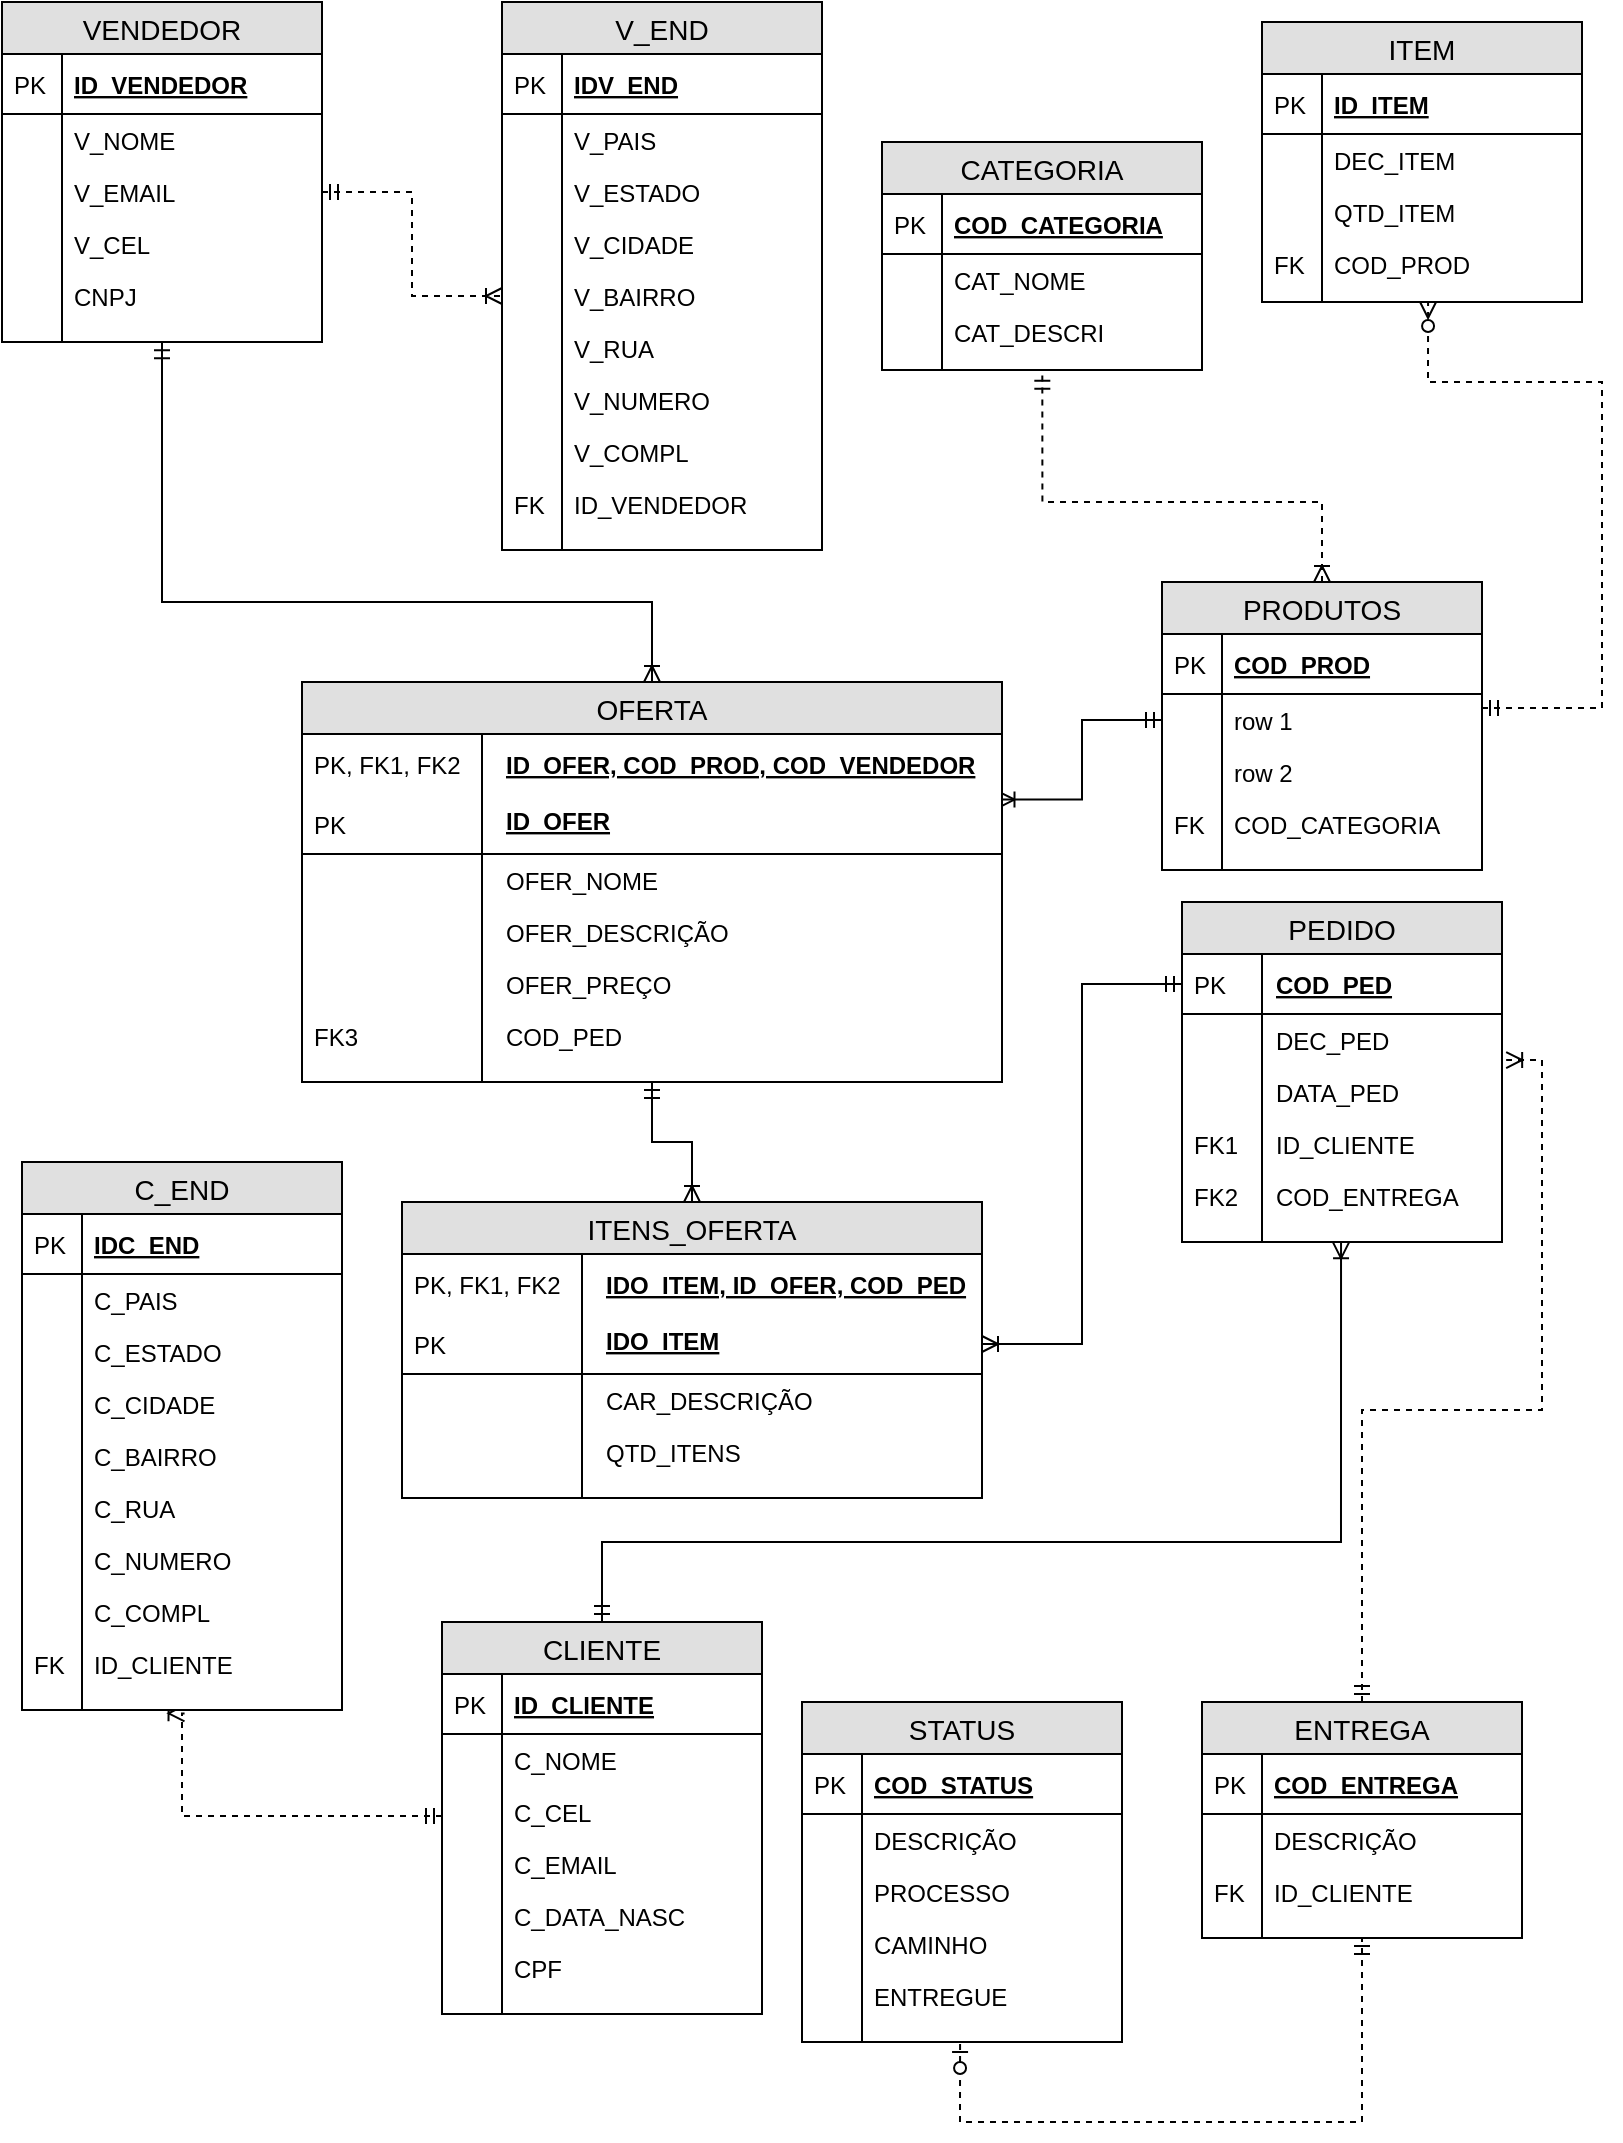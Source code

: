<mxfile version="12.3.6" type="github" pages="1"><diagram id="Dldmpzy1pyJRpNLGnXrO" name="Page-1"><mxGraphModel dx="868" dy="433" grid="1" gridSize="10" guides="0" tooltips="1" connect="1" arrows="1" fold="1" page="1" pageScale="1" pageWidth="827" pageHeight="1169" math="0" shadow="0"><root><mxCell id="0"/><mxCell id="1" parent="0"/><mxCell id="AQQ9mjACTRC6scqJmdYg-1" value="CATEGORIA" style="swimlane;fontStyle=0;childLayout=stackLayout;horizontal=1;startSize=26;fillColor=#e0e0e0;horizontalStack=0;resizeParent=1;resizeParentMax=0;resizeLast=0;collapsible=1;marginBottom=0;swimlaneFillColor=#ffffff;align=center;fontSize=14;" parent="1" vertex="1"><mxGeometry x="450" y="90" width="160" height="114" as="geometry"/></mxCell><mxCell id="AQQ9mjACTRC6scqJmdYg-2" value="COD_CATEGORIA" style="shape=partialRectangle;top=0;left=0;right=0;bottom=1;align=left;verticalAlign=middle;fillColor=none;spacingLeft=34;spacingRight=4;overflow=hidden;rotatable=0;points=[[0,0.5],[1,0.5]];portConstraint=eastwest;dropTarget=0;fontStyle=5;fontSize=12;" parent="AQQ9mjACTRC6scqJmdYg-1" vertex="1"><mxGeometry y="26" width="160" height="30" as="geometry"/></mxCell><mxCell id="AQQ9mjACTRC6scqJmdYg-3" value="PK" style="shape=partialRectangle;top=0;left=0;bottom=0;fillColor=none;align=left;verticalAlign=middle;spacingLeft=4;spacingRight=4;overflow=hidden;rotatable=0;points=[];portConstraint=eastwest;part=1;fontSize=12;" parent="AQQ9mjACTRC6scqJmdYg-2" vertex="1" connectable="0"><mxGeometry width="30" height="30" as="geometry"/></mxCell><mxCell id="AQQ9mjACTRC6scqJmdYg-154" value="CAT_NOME" style="shape=partialRectangle;top=0;left=0;right=0;bottom=0;align=left;verticalAlign=top;fillColor=none;spacingLeft=34;spacingRight=4;overflow=hidden;rotatable=0;points=[[0,0.5],[1,0.5]];portConstraint=eastwest;dropTarget=0;fontSize=12;" parent="AQQ9mjACTRC6scqJmdYg-1" vertex="1"><mxGeometry y="56" width="160" height="26" as="geometry"/></mxCell><mxCell id="AQQ9mjACTRC6scqJmdYg-155" value="" style="shape=partialRectangle;top=0;left=0;bottom=0;fillColor=none;align=left;verticalAlign=top;spacingLeft=4;spacingRight=4;overflow=hidden;rotatable=0;points=[];portConstraint=eastwest;part=1;fontSize=12;" parent="AQQ9mjACTRC6scqJmdYg-154" vertex="1" connectable="0"><mxGeometry width="30" height="26" as="geometry"/></mxCell><mxCell id="AQQ9mjACTRC6scqJmdYg-4" value="CAT_DESCRI" style="shape=partialRectangle;top=0;left=0;right=0;bottom=0;align=left;verticalAlign=top;fillColor=none;spacingLeft=34;spacingRight=4;overflow=hidden;rotatable=0;points=[[0,0.5],[1,0.5]];portConstraint=eastwest;dropTarget=0;fontSize=12;" parent="AQQ9mjACTRC6scqJmdYg-1" vertex="1"><mxGeometry y="82" width="160" height="26" as="geometry"/></mxCell><mxCell id="AQQ9mjACTRC6scqJmdYg-5" value="" style="shape=partialRectangle;top=0;left=0;bottom=0;fillColor=none;align=left;verticalAlign=top;spacingLeft=4;spacingRight=4;overflow=hidden;rotatable=0;points=[];portConstraint=eastwest;part=1;fontSize=12;" parent="AQQ9mjACTRC6scqJmdYg-4" vertex="1" connectable="0"><mxGeometry width="30" height="26" as="geometry"/></mxCell><mxCell id="AQQ9mjACTRC6scqJmdYg-10" value="" style="shape=partialRectangle;top=0;left=0;right=0;bottom=0;align=left;verticalAlign=top;fillColor=none;spacingLeft=34;spacingRight=4;overflow=hidden;rotatable=0;points=[[0,0.5],[1,0.5]];portConstraint=eastwest;dropTarget=0;fontSize=12;" parent="AQQ9mjACTRC6scqJmdYg-1" vertex="1"><mxGeometry y="108" width="160" height="6" as="geometry"/></mxCell><mxCell id="AQQ9mjACTRC6scqJmdYg-11" value="" style="shape=partialRectangle;top=0;left=0;bottom=0;fillColor=none;align=left;verticalAlign=top;spacingLeft=4;spacingRight=4;overflow=hidden;rotatable=0;points=[];portConstraint=eastwest;part=1;fontSize=12;" parent="AQQ9mjACTRC6scqJmdYg-10" vertex="1" connectable="0"><mxGeometry width="30" height="6" as="geometry"/></mxCell><mxCell id="AQQ9mjACTRC6scqJmdYg-202" style="edgeStyle=orthogonalEdgeStyle;rounded=0;orthogonalLoop=1;jettySize=auto;html=1;entryX=0.497;entryY=1.017;entryDx=0;entryDy=0;entryPerimeter=0;startArrow=ERmandOne;startFill=0;endArrow=ERoneToMany;endFill=0;" parent="1" source="AQQ9mjACTRC6scqJmdYg-12" target="AQQ9mjACTRC6scqJmdYg-144" edge="1"><mxGeometry relative="1" as="geometry"><Array as="points"><mxPoint x="310" y="790"/><mxPoint x="680" y="790"/></Array></mxGeometry></mxCell><mxCell id="AQQ9mjACTRC6scqJmdYg-226" style="edgeStyle=orthogonalEdgeStyle;rounded=0;orthogonalLoop=1;jettySize=auto;html=1;entryX=0.508;entryY=1.171;entryDx=0;entryDy=0;startArrow=ERmandOne;startFill=0;endArrow=ERoneToMany;endFill=0;entryPerimeter=0;dashed=1;" parent="1" source="AQQ9mjACTRC6scqJmdYg-12" target="AQQ9mjACTRC6scqJmdYg-224" edge="1"><mxGeometry relative="1" as="geometry"><Array as="points"><mxPoint x="100" y="927"/></Array></mxGeometry></mxCell><mxCell id="AQQ9mjACTRC6scqJmdYg-12" value="CLIENTE" style="swimlane;fontStyle=0;childLayout=stackLayout;horizontal=1;startSize=26;fillColor=#e0e0e0;horizontalStack=0;resizeParent=1;resizeParentMax=0;resizeLast=0;collapsible=1;marginBottom=0;swimlaneFillColor=#ffffff;align=center;fontSize=14;" parent="1" vertex="1"><mxGeometry x="230" y="830" width="160" height="196" as="geometry"/></mxCell><mxCell id="AQQ9mjACTRC6scqJmdYg-13" value="ID_CLIENTE" style="shape=partialRectangle;top=0;left=0;right=0;bottom=1;align=left;verticalAlign=middle;fillColor=none;spacingLeft=34;spacingRight=4;overflow=hidden;rotatable=0;points=[[0,0.5],[1,0.5]];portConstraint=eastwest;dropTarget=0;fontStyle=5;fontSize=12;" parent="AQQ9mjACTRC6scqJmdYg-12" vertex="1"><mxGeometry y="26" width="160" height="30" as="geometry"/></mxCell><mxCell id="AQQ9mjACTRC6scqJmdYg-14" value="PK" style="shape=partialRectangle;top=0;left=0;bottom=0;fillColor=none;align=left;verticalAlign=middle;spacingLeft=4;spacingRight=4;overflow=hidden;rotatable=0;points=[];portConstraint=eastwest;part=1;fontSize=12;" parent="AQQ9mjACTRC6scqJmdYg-13" vertex="1" connectable="0"><mxGeometry width="30" height="30" as="geometry"/></mxCell><mxCell id="AQQ9mjACTRC6scqJmdYg-15" value="C_NOME" style="shape=partialRectangle;top=0;left=0;right=0;bottom=0;align=left;verticalAlign=top;fillColor=none;spacingLeft=34;spacingRight=4;overflow=hidden;rotatable=0;points=[[0,0.5],[1,0.5]];portConstraint=eastwest;dropTarget=0;fontSize=12;" parent="AQQ9mjACTRC6scqJmdYg-12" vertex="1"><mxGeometry y="56" width="160" height="26" as="geometry"/></mxCell><mxCell id="AQQ9mjACTRC6scqJmdYg-16" value="" style="shape=partialRectangle;top=0;left=0;bottom=0;fillColor=none;align=left;verticalAlign=top;spacingLeft=4;spacingRight=4;overflow=hidden;rotatable=0;points=[];portConstraint=eastwest;part=1;fontSize=12;" parent="AQQ9mjACTRC6scqJmdYg-15" vertex="1" connectable="0"><mxGeometry width="30" height="26" as="geometry"/></mxCell><mxCell id="AQQ9mjACTRC6scqJmdYg-17" value="C_CEL" style="shape=partialRectangle;top=0;left=0;right=0;bottom=0;align=left;verticalAlign=top;fillColor=none;spacingLeft=34;spacingRight=4;overflow=hidden;rotatable=0;points=[[0,0.5],[1,0.5]];portConstraint=eastwest;dropTarget=0;fontSize=12;" parent="AQQ9mjACTRC6scqJmdYg-12" vertex="1"><mxGeometry y="82" width="160" height="26" as="geometry"/></mxCell><mxCell id="AQQ9mjACTRC6scqJmdYg-18" value="" style="shape=partialRectangle;top=0;left=0;bottom=0;fillColor=none;align=left;verticalAlign=top;spacingLeft=4;spacingRight=4;overflow=hidden;rotatable=0;points=[];portConstraint=eastwest;part=1;fontSize=12;" parent="AQQ9mjACTRC6scqJmdYg-17" vertex="1" connectable="0"><mxGeometry width="30" height="26" as="geometry"/></mxCell><mxCell id="AQQ9mjACTRC6scqJmdYg-19" value="C_EMAIL" style="shape=partialRectangle;top=0;left=0;right=0;bottom=0;align=left;verticalAlign=top;fillColor=none;spacingLeft=34;spacingRight=4;overflow=hidden;rotatable=0;points=[[0,0.5],[1,0.5]];portConstraint=eastwest;dropTarget=0;fontSize=12;" parent="AQQ9mjACTRC6scqJmdYg-12" vertex="1"><mxGeometry y="108" width="160" height="26" as="geometry"/></mxCell><mxCell id="AQQ9mjACTRC6scqJmdYg-20" value="" style="shape=partialRectangle;top=0;left=0;bottom=0;fillColor=none;align=left;verticalAlign=top;spacingLeft=4;spacingRight=4;overflow=hidden;rotatable=0;points=[];portConstraint=eastwest;part=1;fontSize=12;" parent="AQQ9mjACTRC6scqJmdYg-19" vertex="1" connectable="0"><mxGeometry width="30" height="26" as="geometry"/></mxCell><mxCell id="AQQ9mjACTRC6scqJmdYg-203" value="C_DATA_NASC" style="shape=partialRectangle;top=0;left=0;right=0;bottom=0;align=left;verticalAlign=top;fillColor=none;spacingLeft=34;spacingRight=4;overflow=hidden;rotatable=0;points=[[0,0.5],[1,0.5]];portConstraint=eastwest;dropTarget=0;fontSize=12;" parent="AQQ9mjACTRC6scqJmdYg-12" vertex="1"><mxGeometry y="134" width="160" height="26" as="geometry"/></mxCell><mxCell id="AQQ9mjACTRC6scqJmdYg-204" value="" style="shape=partialRectangle;top=0;left=0;bottom=0;fillColor=none;align=left;verticalAlign=top;spacingLeft=4;spacingRight=4;overflow=hidden;rotatable=0;points=[];portConstraint=eastwest;part=1;fontSize=12;" parent="AQQ9mjACTRC6scqJmdYg-203" vertex="1" connectable="0"><mxGeometry width="30" height="26" as="geometry"/></mxCell><mxCell id="AQQ9mjACTRC6scqJmdYg-257" value="CPF" style="shape=partialRectangle;top=0;left=0;right=0;bottom=0;align=left;verticalAlign=top;fillColor=none;spacingLeft=34;spacingRight=4;overflow=hidden;rotatable=0;points=[[0,0.5],[1,0.5]];portConstraint=eastwest;dropTarget=0;fontSize=12;" parent="AQQ9mjACTRC6scqJmdYg-12" vertex="1"><mxGeometry y="160" width="160" height="26" as="geometry"/></mxCell><mxCell id="AQQ9mjACTRC6scqJmdYg-258" value="" style="shape=partialRectangle;top=0;left=0;bottom=0;fillColor=none;align=left;verticalAlign=top;spacingLeft=4;spacingRight=4;overflow=hidden;rotatable=0;points=[];portConstraint=eastwest;part=1;fontSize=12;" parent="AQQ9mjACTRC6scqJmdYg-257" vertex="1" connectable="0"><mxGeometry width="30" height="26" as="geometry"/></mxCell><mxCell id="AQQ9mjACTRC6scqJmdYg-21" value="" style="shape=partialRectangle;top=0;left=0;right=0;bottom=0;align=left;verticalAlign=top;fillColor=none;spacingLeft=34;spacingRight=4;overflow=hidden;rotatable=0;points=[[0,0.5],[1,0.5]];portConstraint=eastwest;dropTarget=0;fontSize=12;" parent="AQQ9mjACTRC6scqJmdYg-12" vertex="1"><mxGeometry y="186" width="160" height="10" as="geometry"/></mxCell><mxCell id="AQQ9mjACTRC6scqJmdYg-22" value="" style="shape=partialRectangle;top=0;left=0;bottom=0;fillColor=none;align=left;verticalAlign=top;spacingLeft=4;spacingRight=4;overflow=hidden;rotatable=0;points=[];portConstraint=eastwest;part=1;fontSize=12;" parent="AQQ9mjACTRC6scqJmdYg-21" vertex="1" connectable="0"><mxGeometry width="30" height="10" as="geometry"/></mxCell><mxCell id="AQQ9mjACTRC6scqJmdYg-23" value="VENDEDOR" style="swimlane;fontStyle=0;childLayout=stackLayout;horizontal=1;startSize=26;fillColor=#e0e0e0;horizontalStack=0;resizeParent=1;resizeParentMax=0;resizeLast=0;collapsible=1;marginBottom=0;swimlaneFillColor=#ffffff;align=center;fontSize=14;" parent="1" vertex="1"><mxGeometry x="10" y="20" width="160" height="170" as="geometry"/></mxCell><mxCell id="AQQ9mjACTRC6scqJmdYg-24" value="ID_VENDEDOR" style="shape=partialRectangle;top=0;left=0;right=0;bottom=1;align=left;verticalAlign=middle;fillColor=none;spacingLeft=34;spacingRight=4;overflow=hidden;rotatable=0;points=[[0,0.5],[1,0.5]];portConstraint=eastwest;dropTarget=0;fontStyle=5;fontSize=12;" parent="AQQ9mjACTRC6scqJmdYg-23" vertex="1"><mxGeometry y="26" width="160" height="30" as="geometry"/></mxCell><mxCell id="AQQ9mjACTRC6scqJmdYg-25" value="PK" style="shape=partialRectangle;top=0;left=0;bottom=0;fillColor=none;align=left;verticalAlign=middle;spacingLeft=4;spacingRight=4;overflow=hidden;rotatable=0;points=[];portConstraint=eastwest;part=1;fontSize=12;" parent="AQQ9mjACTRC6scqJmdYg-24" vertex="1" connectable="0"><mxGeometry width="30" height="30" as="geometry"/></mxCell><mxCell id="AQQ9mjACTRC6scqJmdYg-26" value="V_NOME" style="shape=partialRectangle;top=0;left=0;right=0;bottom=0;align=left;verticalAlign=top;fillColor=none;spacingLeft=34;spacingRight=4;overflow=hidden;rotatable=0;points=[[0,0.5],[1,0.5]];portConstraint=eastwest;dropTarget=0;fontSize=12;" parent="AQQ9mjACTRC6scqJmdYg-23" vertex="1"><mxGeometry y="56" width="160" height="26" as="geometry"/></mxCell><mxCell id="AQQ9mjACTRC6scqJmdYg-27" value="" style="shape=partialRectangle;top=0;left=0;bottom=0;fillColor=none;align=left;verticalAlign=top;spacingLeft=4;spacingRight=4;overflow=hidden;rotatable=0;points=[];portConstraint=eastwest;part=1;fontSize=12;" parent="AQQ9mjACTRC6scqJmdYg-26" vertex="1" connectable="0"><mxGeometry width="30" height="26" as="geometry"/></mxCell><mxCell id="AQQ9mjACTRC6scqJmdYg-28" value="V_EMAIL" style="shape=partialRectangle;top=0;left=0;right=0;bottom=0;align=left;verticalAlign=top;fillColor=none;spacingLeft=34;spacingRight=4;overflow=hidden;rotatable=0;points=[[0,0.5],[1,0.5]];portConstraint=eastwest;dropTarget=0;fontSize=12;" parent="AQQ9mjACTRC6scqJmdYg-23" vertex="1"><mxGeometry y="82" width="160" height="26" as="geometry"/></mxCell><mxCell id="AQQ9mjACTRC6scqJmdYg-29" value="" style="shape=partialRectangle;top=0;left=0;bottom=0;fillColor=none;align=left;verticalAlign=top;spacingLeft=4;spacingRight=4;overflow=hidden;rotatable=0;points=[];portConstraint=eastwest;part=1;fontSize=12;" parent="AQQ9mjACTRC6scqJmdYg-28" vertex="1" connectable="0"><mxGeometry width="30" height="26" as="geometry"/></mxCell><mxCell id="AQQ9mjACTRC6scqJmdYg-30" value="V_CEL" style="shape=partialRectangle;top=0;left=0;right=0;bottom=0;align=left;verticalAlign=top;fillColor=none;spacingLeft=34;spacingRight=4;overflow=hidden;rotatable=0;points=[[0,0.5],[1,0.5]];portConstraint=eastwest;dropTarget=0;fontSize=12;" parent="AQQ9mjACTRC6scqJmdYg-23" vertex="1"><mxGeometry y="108" width="160" height="26" as="geometry"/></mxCell><mxCell id="AQQ9mjACTRC6scqJmdYg-31" value="" style="shape=partialRectangle;top=0;left=0;bottom=0;fillColor=none;align=left;verticalAlign=top;spacingLeft=4;spacingRight=4;overflow=hidden;rotatable=0;points=[];portConstraint=eastwest;part=1;fontSize=12;" parent="AQQ9mjACTRC6scqJmdYg-30" vertex="1" connectable="0"><mxGeometry width="30" height="26" as="geometry"/></mxCell><mxCell id="AQQ9mjACTRC6scqJmdYg-255" value="CNPJ" style="shape=partialRectangle;top=0;left=0;right=0;bottom=0;align=left;verticalAlign=top;fillColor=none;spacingLeft=34;spacingRight=4;overflow=hidden;rotatable=0;points=[[0,0.5],[1,0.5]];portConstraint=eastwest;dropTarget=0;fontSize=12;" parent="AQQ9mjACTRC6scqJmdYg-23" vertex="1"><mxGeometry y="134" width="160" height="26" as="geometry"/></mxCell><mxCell id="AQQ9mjACTRC6scqJmdYg-256" value="" style="shape=partialRectangle;top=0;left=0;bottom=0;fillColor=none;align=left;verticalAlign=top;spacingLeft=4;spacingRight=4;overflow=hidden;rotatable=0;points=[];portConstraint=eastwest;part=1;fontSize=12;" parent="AQQ9mjACTRC6scqJmdYg-255" vertex="1" connectable="0"><mxGeometry width="30" height="26" as="geometry"/></mxCell><mxCell id="AQQ9mjACTRC6scqJmdYg-32" value="" style="shape=partialRectangle;top=0;left=0;right=0;bottom=0;align=left;verticalAlign=top;fillColor=none;spacingLeft=34;spacingRight=4;overflow=hidden;rotatable=0;points=[[0,0.5],[1,0.5]];portConstraint=eastwest;dropTarget=0;fontSize=12;" parent="AQQ9mjACTRC6scqJmdYg-23" vertex="1"><mxGeometry y="160" width="160" height="10" as="geometry"/></mxCell><mxCell id="AQQ9mjACTRC6scqJmdYg-33" value="" style="shape=partialRectangle;top=0;left=0;bottom=0;fillColor=none;align=left;verticalAlign=top;spacingLeft=4;spacingRight=4;overflow=hidden;rotatable=0;points=[];portConstraint=eastwest;part=1;fontSize=12;" parent="AQQ9mjACTRC6scqJmdYg-32" vertex="1" connectable="0"><mxGeometry width="30" height="10" as="geometry"/></mxCell><mxCell id="AQQ9mjACTRC6scqJmdYg-68" style="edgeStyle=orthogonalEdgeStyle;rounded=0;orthogonalLoop=1;jettySize=auto;html=1;startArrow=ERoneToMany;startFill=0;endArrow=ERmandOne;endFill=0;exitX=0.5;exitY=0;exitDx=0;exitDy=0;entryX=0.501;entryY=1.233;entryDx=0;entryDy=0;entryPerimeter=0;dashed=1;" parent="1" source="AQQ9mjACTRC6scqJmdYg-45" target="AQQ9mjACTRC6scqJmdYg-10" edge="1"><mxGeometry relative="1" as="geometry"><mxPoint x="670" y="270" as="targetPoint"/><Array as="points"><mxPoint x="670" y="270"/><mxPoint x="530" y="270"/></Array></mxGeometry></mxCell><mxCell id="AQQ9mjACTRC6scqJmdYg-45" value="PRODUTOS" style="swimlane;fontStyle=0;childLayout=stackLayout;horizontal=1;startSize=26;fillColor=#e0e0e0;horizontalStack=0;resizeParent=1;resizeParentMax=0;resizeLast=0;collapsible=1;marginBottom=0;swimlaneFillColor=#ffffff;align=center;fontSize=14;" parent="1" vertex="1"><mxGeometry x="590" y="310" width="160" height="144" as="geometry"/></mxCell><mxCell id="AQQ9mjACTRC6scqJmdYg-46" value="COD_PROD" style="shape=partialRectangle;top=0;left=0;right=0;bottom=1;align=left;verticalAlign=middle;fillColor=none;spacingLeft=34;spacingRight=4;overflow=hidden;rotatable=0;points=[[0,0.5],[1,0.5]];portConstraint=eastwest;dropTarget=0;fontStyle=5;fontSize=12;" parent="AQQ9mjACTRC6scqJmdYg-45" vertex="1"><mxGeometry y="26" width="160" height="30" as="geometry"/></mxCell><mxCell id="AQQ9mjACTRC6scqJmdYg-47" value="PK" style="shape=partialRectangle;top=0;left=0;bottom=0;fillColor=none;align=left;verticalAlign=middle;spacingLeft=4;spacingRight=4;overflow=hidden;rotatable=0;points=[];portConstraint=eastwest;part=1;fontSize=12;" parent="AQQ9mjACTRC6scqJmdYg-46" vertex="1" connectable="0"><mxGeometry width="30" height="30" as="geometry"/></mxCell><mxCell id="AQQ9mjACTRC6scqJmdYg-48" value="row 1" style="shape=partialRectangle;top=0;left=0;right=0;bottom=0;align=left;verticalAlign=top;fillColor=none;spacingLeft=34;spacingRight=4;overflow=hidden;rotatable=0;points=[[0,0.5],[1,0.5]];portConstraint=eastwest;dropTarget=0;fontSize=12;" parent="AQQ9mjACTRC6scqJmdYg-45" vertex="1"><mxGeometry y="56" width="160" height="26" as="geometry"/></mxCell><mxCell id="AQQ9mjACTRC6scqJmdYg-49" value="" style="shape=partialRectangle;top=0;left=0;bottom=0;fillColor=none;align=left;verticalAlign=top;spacingLeft=4;spacingRight=4;overflow=hidden;rotatable=0;points=[];portConstraint=eastwest;part=1;fontSize=12;" parent="AQQ9mjACTRC6scqJmdYg-48" vertex="1" connectable="0"><mxGeometry width="30" height="26" as="geometry"/></mxCell><mxCell id="AQQ9mjACTRC6scqJmdYg-50" value="row 2" style="shape=partialRectangle;top=0;left=0;right=0;bottom=0;align=left;verticalAlign=top;fillColor=none;spacingLeft=34;spacingRight=4;overflow=hidden;rotatable=0;points=[[0,0.5],[1,0.5]];portConstraint=eastwest;dropTarget=0;fontSize=12;" parent="AQQ9mjACTRC6scqJmdYg-45" vertex="1"><mxGeometry y="82" width="160" height="26" as="geometry"/></mxCell><mxCell id="AQQ9mjACTRC6scqJmdYg-51" value="" style="shape=partialRectangle;top=0;left=0;bottom=0;fillColor=none;align=left;verticalAlign=top;spacingLeft=4;spacingRight=4;overflow=hidden;rotatable=0;points=[];portConstraint=eastwest;part=1;fontSize=12;" parent="AQQ9mjACTRC6scqJmdYg-50" vertex="1" connectable="0"><mxGeometry width="30" height="26" as="geometry"/></mxCell><mxCell id="AQQ9mjACTRC6scqJmdYg-52" value="COD_CATEGORIA" style="shape=partialRectangle;top=0;left=0;right=0;bottom=0;align=left;verticalAlign=top;fillColor=none;spacingLeft=34;spacingRight=4;overflow=hidden;rotatable=0;points=[[0,0.5],[1,0.5]];portConstraint=eastwest;dropTarget=0;fontSize=12;" parent="AQQ9mjACTRC6scqJmdYg-45" vertex="1"><mxGeometry y="108" width="160" height="26" as="geometry"/></mxCell><mxCell id="AQQ9mjACTRC6scqJmdYg-53" value="FK" style="shape=partialRectangle;top=0;left=0;bottom=0;fillColor=none;align=left;verticalAlign=top;spacingLeft=4;spacingRight=4;overflow=hidden;rotatable=0;points=[];portConstraint=eastwest;part=1;fontSize=12;" parent="AQQ9mjACTRC6scqJmdYg-52" vertex="1" connectable="0"><mxGeometry width="30" height="26" as="geometry"/></mxCell><mxCell id="AQQ9mjACTRC6scqJmdYg-54" value="" style="shape=partialRectangle;top=0;left=0;right=0;bottom=0;align=left;verticalAlign=top;fillColor=none;spacingLeft=34;spacingRight=4;overflow=hidden;rotatable=0;points=[[0,0.5],[1,0.5]];portConstraint=eastwest;dropTarget=0;fontSize=12;" parent="AQQ9mjACTRC6scqJmdYg-45" vertex="1"><mxGeometry y="134" width="160" height="10" as="geometry"/></mxCell><mxCell id="AQQ9mjACTRC6scqJmdYg-55" value="" style="shape=partialRectangle;top=0;left=0;bottom=0;fillColor=none;align=left;verticalAlign=top;spacingLeft=4;spacingRight=4;overflow=hidden;rotatable=0;points=[];portConstraint=eastwest;part=1;fontSize=12;" parent="AQQ9mjACTRC6scqJmdYg-54" vertex="1" connectable="0"><mxGeometry width="30" height="10" as="geometry"/></mxCell><mxCell id="AQQ9mjACTRC6scqJmdYg-106" style="edgeStyle=orthogonalEdgeStyle;rounded=0;orthogonalLoop=1;jettySize=auto;html=1;entryX=0.5;entryY=1.01;entryDx=0;entryDy=0;entryPerimeter=0;startArrow=ERoneToMany;startFill=0;endArrow=ERmandOne;endFill=0;exitX=0.5;exitY=0;exitDx=0;exitDy=0;" parent="1" source="AQQ9mjACTRC6scqJmdYg-107" target="AQQ9mjACTRC6scqJmdYg-32" edge="1"><mxGeometry relative="1" as="geometry"><mxPoint x="409.966" y="320" as="sourcePoint"/><Array as="points"><mxPoint x="335" y="320"/><mxPoint x="90" y="320"/></Array></mxGeometry></mxCell><mxCell id="AQQ9mjACTRC6scqJmdYg-104" style="edgeStyle=orthogonalEdgeStyle;rounded=0;orthogonalLoop=1;jettySize=auto;html=1;exitX=0.995;exitY=0.092;exitDx=0;exitDy=0;entryX=0;entryY=0.5;entryDx=0;entryDy=0;startArrow=ERoneToMany;startFill=0;endArrow=ERmandOne;endFill=0;exitPerimeter=0;" parent="1" source="AQQ9mjACTRC6scqJmdYg-112" target="AQQ9mjACTRC6scqJmdYg-48" edge="1"><mxGeometry relative="1" as="geometry"><mxPoint x="489.966" y="389.276" as="sourcePoint"/></mxGeometry></mxCell><mxCell id="AQQ9mjACTRC6scqJmdYg-188" style="edgeStyle=orthogonalEdgeStyle;rounded=0;orthogonalLoop=1;jettySize=auto;html=1;entryX=0.5;entryY=0;entryDx=0;entryDy=0;startArrow=ERmandOne;startFill=0;endArrow=ERoneToMany;endFill=0;" parent="1" source="AQQ9mjACTRC6scqJmdYg-107" target="AQQ9mjACTRC6scqJmdYg-170" edge="1"><mxGeometry relative="1" as="geometry"/></mxCell><mxCell id="AQQ9mjACTRC6scqJmdYg-107" value="OFERTA" style="swimlane;fontStyle=0;childLayout=stackLayout;horizontal=1;startSize=26;fillColor=#e0e0e0;horizontalStack=0;resizeParent=1;resizeParentMax=0;resizeLast=0;collapsible=1;marginBottom=0;swimlaneFillColor=#ffffff;align=center;fontSize=14;" parent="1" vertex="1"><mxGeometry x="160" y="360" width="350" height="200" as="geometry"/></mxCell><mxCell id="AQQ9mjACTRC6scqJmdYg-108" value="ID_OFER, COD_PROD, COD_VENDEDOR" style="shape=partialRectangle;top=0;left=0;right=0;bottom=1;align=left;verticalAlign=middle;fillColor=none;spacingLeft=100;spacingRight=4;overflow=hidden;rotatable=0;points=[[0,0.5],[1,0.5]];portConstraint=eastwest;dropTarget=0;fontStyle=5;fontSize=12;strokeColor=none;" parent="AQQ9mjACTRC6scqJmdYg-107" vertex="1"><mxGeometry y="26" width="350" height="30" as="geometry"/></mxCell><mxCell id="AQQ9mjACTRC6scqJmdYg-109" value="PK, FK1, FK2" style="shape=partialRectangle;top=0;left=0;bottom=0;fillColor=none;align=left;verticalAlign=middle;spacingLeft=4;spacingRight=4;overflow=hidden;rotatable=0;points=[];portConstraint=eastwest;part=1;fontSize=12;" parent="AQQ9mjACTRC6scqJmdYg-108" vertex="1" connectable="0"><mxGeometry width="90" height="30" as="geometry"/></mxCell><mxCell id="AQQ9mjACTRC6scqJmdYg-112" value="ID_OFER" style="shape=partialRectangle;top=0;left=0;right=0;bottom=1;align=left;verticalAlign=top;fillColor=none;spacingLeft=100;spacingRight=4;overflow=hidden;rotatable=0;points=[[0,0.5],[1,0.5]];portConstraint=eastwest;dropTarget=0;fontStyle=5;fontSize=12;strokeColor=#000000;" parent="AQQ9mjACTRC6scqJmdYg-107" vertex="1"><mxGeometry y="56" width="350" height="30" as="geometry"/></mxCell><mxCell id="AQQ9mjACTRC6scqJmdYg-113" value="PK" style="shape=partialRectangle;top=0;left=0;bottom=0;fillColor=none;align=left;verticalAlign=middle;spacingLeft=4;spacingRight=4;overflow=hidden;rotatable=0;points=[];portConstraint=eastwest;part=1;fontSize=12;" parent="AQQ9mjACTRC6scqJmdYg-112" vertex="1" connectable="0"><mxGeometry width="90" height="30" as="geometry"/></mxCell><mxCell id="AQQ9mjACTRC6scqJmdYg-114" value="OFER_NOME" style="shape=partialRectangle;top=0;left=0;right=0;bottom=0;align=left;verticalAlign=top;fillColor=none;spacingLeft=100;spacingRight=4;overflow=hidden;rotatable=0;points=[[0,0.5],[1,0.5]];portConstraint=eastwest;dropTarget=0;fontSize=12;" parent="AQQ9mjACTRC6scqJmdYg-107" vertex="1"><mxGeometry y="86" width="350" height="26" as="geometry"/></mxCell><mxCell id="AQQ9mjACTRC6scqJmdYg-115" value="" style="shape=partialRectangle;top=0;left=0;bottom=0;fillColor=none;align=left;verticalAlign=top;spacingLeft=4;spacingRight=4;overflow=hidden;rotatable=0;points=[];portConstraint=eastwest;part=1;fontSize=12;" parent="AQQ9mjACTRC6scqJmdYg-114" vertex="1" connectable="0"><mxGeometry width="90" height="26" as="geometry"/></mxCell><mxCell id="AQQ9mjACTRC6scqJmdYg-148" value="OFER_DESCRIÇÃO" style="shape=partialRectangle;top=0;left=0;right=0;bottom=0;align=left;verticalAlign=top;fillColor=none;spacingLeft=100;spacingRight=4;overflow=hidden;rotatable=0;points=[[0,0.5],[1,0.5]];portConstraint=eastwest;dropTarget=0;fontSize=12;" parent="AQQ9mjACTRC6scqJmdYg-107" vertex="1"><mxGeometry y="112" width="350" height="26" as="geometry"/></mxCell><mxCell id="AQQ9mjACTRC6scqJmdYg-149" value="" style="shape=partialRectangle;top=0;left=0;bottom=0;fillColor=none;align=left;verticalAlign=top;spacingLeft=4;spacingRight=4;overflow=hidden;rotatable=0;points=[];portConstraint=eastwest;part=1;fontSize=12;" parent="AQQ9mjACTRC6scqJmdYg-148" vertex="1" connectable="0"><mxGeometry width="90" height="26" as="geometry"/></mxCell><mxCell id="AQQ9mjACTRC6scqJmdYg-151" value="OFER_PREÇO" style="shape=partialRectangle;top=0;left=0;right=0;bottom=0;align=left;verticalAlign=top;fillColor=none;spacingLeft=100;spacingRight=4;overflow=hidden;rotatable=0;points=[[0,0.5],[1,0.5]];portConstraint=eastwest;dropTarget=0;fontSize=12;" parent="AQQ9mjACTRC6scqJmdYg-107" vertex="1"><mxGeometry y="138" width="350" height="26" as="geometry"/></mxCell><mxCell id="AQQ9mjACTRC6scqJmdYg-152" value="" style="shape=partialRectangle;top=0;left=0;bottom=0;fillColor=none;align=left;verticalAlign=top;spacingLeft=4;spacingRight=4;overflow=hidden;rotatable=0;points=[];portConstraint=eastwest;part=1;fontSize=12;" parent="AQQ9mjACTRC6scqJmdYg-151" vertex="1" connectable="0"><mxGeometry width="90" height="26" as="geometry"/></mxCell><mxCell id="AQQ9mjACTRC6scqJmdYg-116" value="COD_PED" style="shape=partialRectangle;top=0;left=0;right=0;bottom=0;align=left;verticalAlign=top;fillColor=none;spacingLeft=100;spacingRight=4;overflow=hidden;rotatable=0;points=[[0,0.5],[1,0.5]];portConstraint=eastwest;dropTarget=0;fontSize=12;" parent="AQQ9mjACTRC6scqJmdYg-107" vertex="1"><mxGeometry y="164" width="350" height="26" as="geometry"/></mxCell><mxCell id="AQQ9mjACTRC6scqJmdYg-117" value="FK3" style="shape=partialRectangle;top=0;left=0;bottom=0;fillColor=none;align=left;verticalAlign=top;spacingLeft=4;spacingRight=4;overflow=hidden;rotatable=0;points=[];portConstraint=eastwest;part=1;fontSize=12;" parent="AQQ9mjACTRC6scqJmdYg-116" vertex="1" connectable="0"><mxGeometry width="90" height="26" as="geometry"/></mxCell><mxCell id="AQQ9mjACTRC6scqJmdYg-120" value="" style="shape=partialRectangle;top=0;left=0;right=0;bottom=0;align=left;verticalAlign=top;fillColor=none;spacingLeft=34;spacingRight=4;overflow=hidden;rotatable=0;points=[[0,0.5],[1,0.5]];portConstraint=eastwest;dropTarget=0;fontSize=12;" parent="AQQ9mjACTRC6scqJmdYg-107" vertex="1"><mxGeometry y="190" width="350" height="10" as="geometry"/></mxCell><mxCell id="AQQ9mjACTRC6scqJmdYg-121" value="" style="shape=partialRectangle;top=0;left=0;bottom=0;fillColor=none;align=left;verticalAlign=top;spacingLeft=4;spacingRight=4;overflow=hidden;rotatable=0;points=[];portConstraint=eastwest;part=1;fontSize=12;" parent="AQQ9mjACTRC6scqJmdYg-120" vertex="1" connectable="0"><mxGeometry width="90" height="10" as="geometry"/></mxCell><mxCell id="AQQ9mjACTRC6scqJmdYg-135" value="PEDIDO" style="swimlane;fontStyle=0;childLayout=stackLayout;horizontal=1;startSize=26;fillColor=#e0e0e0;horizontalStack=0;resizeParent=1;resizeParentMax=0;resizeLast=0;collapsible=1;marginBottom=0;swimlaneFillColor=#ffffff;align=center;fontSize=14;" parent="1" vertex="1"><mxGeometry x="600" y="470" width="160" height="170" as="geometry"/></mxCell><mxCell id="AQQ9mjACTRC6scqJmdYg-136" value="COD_PED" style="shape=partialRectangle;top=0;left=0;right=0;bottom=1;align=left;verticalAlign=middle;fillColor=none;spacingLeft=45;spacingRight=4;overflow=hidden;rotatable=0;points=[[0,0.5],[1,0.5]];portConstraint=eastwest;dropTarget=0;fontStyle=5;fontSize=12;" parent="AQQ9mjACTRC6scqJmdYg-135" vertex="1"><mxGeometry y="26" width="160" height="30" as="geometry"/></mxCell><mxCell id="AQQ9mjACTRC6scqJmdYg-137" value="PK" style="shape=partialRectangle;top=0;left=0;bottom=0;fillColor=none;align=left;verticalAlign=middle;spacingLeft=4;spacingRight=4;overflow=hidden;rotatable=0;points=[];portConstraint=eastwest;part=1;fontSize=12;" parent="AQQ9mjACTRC6scqJmdYg-136" vertex="1" connectable="0"><mxGeometry width="40" height="30" as="geometry"/></mxCell><mxCell id="AQQ9mjACTRC6scqJmdYg-138" value="DEC_PED" style="shape=partialRectangle;top=0;left=0;right=0;bottom=0;align=left;verticalAlign=top;fillColor=none;spacingLeft=45;spacingRight=4;overflow=hidden;rotatable=0;points=[[0,0.5],[1,0.5]];portConstraint=eastwest;dropTarget=0;fontSize=12;" parent="AQQ9mjACTRC6scqJmdYg-135" vertex="1"><mxGeometry y="56" width="160" height="26" as="geometry"/></mxCell><mxCell id="AQQ9mjACTRC6scqJmdYg-139" value="" style="shape=partialRectangle;top=0;left=0;bottom=0;fillColor=none;align=left;verticalAlign=top;spacingLeft=4;spacingRight=4;overflow=hidden;rotatable=0;points=[];portConstraint=eastwest;part=1;fontSize=12;" parent="AQQ9mjACTRC6scqJmdYg-138" vertex="1" connectable="0"><mxGeometry width="40" height="26" as="geometry"/></mxCell><mxCell id="AQQ9mjACTRC6scqJmdYg-231" value="DATA_PED" style="shape=partialRectangle;top=0;left=0;right=0;bottom=0;align=left;verticalAlign=top;fillColor=none;spacingLeft=45;spacingRight=4;overflow=hidden;rotatable=0;points=[[0,0.5],[1,0.5]];portConstraint=eastwest;dropTarget=0;fontSize=12;" parent="AQQ9mjACTRC6scqJmdYg-135" vertex="1"><mxGeometry y="82" width="160" height="26" as="geometry"/></mxCell><mxCell id="AQQ9mjACTRC6scqJmdYg-232" value="" style="shape=partialRectangle;top=0;left=0;bottom=0;fillColor=none;align=left;verticalAlign=top;spacingLeft=4;spacingRight=4;overflow=hidden;rotatable=0;points=[];portConstraint=eastwest;part=1;fontSize=12;" parent="AQQ9mjACTRC6scqJmdYg-231" vertex="1" connectable="0"><mxGeometry width="40" height="26" as="geometry"/></mxCell><mxCell id="AQQ9mjACTRC6scqJmdYg-140" value="ID_CLIENTE" style="shape=partialRectangle;top=0;left=0;right=0;bottom=0;align=left;verticalAlign=top;fillColor=none;spacingLeft=45;spacingRight=4;overflow=hidden;rotatable=0;points=[[0,0.5],[1,0.5]];portConstraint=eastwest;dropTarget=0;fontSize=12;" parent="AQQ9mjACTRC6scqJmdYg-135" vertex="1"><mxGeometry y="108" width="160" height="26" as="geometry"/></mxCell><mxCell id="AQQ9mjACTRC6scqJmdYg-141" value="FK1" style="shape=partialRectangle;top=0;left=0;bottom=0;fillColor=none;align=left;verticalAlign=top;spacingLeft=4;spacingRight=4;overflow=hidden;rotatable=0;points=[];portConstraint=eastwest;part=1;fontSize=12;" parent="AQQ9mjACTRC6scqJmdYg-140" vertex="1" connectable="0"><mxGeometry width="40" height="26" as="geometry"/></mxCell><mxCell id="AQQ9mjACTRC6scqJmdYg-274" value="COD_ENTREGA" style="shape=partialRectangle;top=0;left=0;right=0;bottom=0;align=left;verticalAlign=top;fillColor=none;spacingLeft=45;spacingRight=4;overflow=hidden;rotatable=0;points=[[0,0.5],[1,0.5]];portConstraint=eastwest;dropTarget=0;fontSize=12;" parent="AQQ9mjACTRC6scqJmdYg-135" vertex="1"><mxGeometry y="134" width="160" height="26" as="geometry"/></mxCell><mxCell id="AQQ9mjACTRC6scqJmdYg-275" value="FK2" style="shape=partialRectangle;top=0;left=0;bottom=0;fillColor=none;align=left;verticalAlign=top;spacingLeft=4;spacingRight=4;overflow=hidden;rotatable=0;points=[];portConstraint=eastwest;part=1;fontSize=12;" parent="AQQ9mjACTRC6scqJmdYg-274" vertex="1" connectable="0"><mxGeometry width="40" height="26" as="geometry"/></mxCell><mxCell id="AQQ9mjACTRC6scqJmdYg-144" value="" style="shape=partialRectangle;top=0;left=0;right=0;bottom=0;align=left;verticalAlign=top;fillColor=none;spacingLeft=34;spacingRight=4;overflow=hidden;rotatable=0;points=[[0,0.5],[1,0.5]];portConstraint=eastwest;dropTarget=0;fontSize=12;" parent="AQQ9mjACTRC6scqJmdYg-135" vertex="1"><mxGeometry y="160" width="160" height="10" as="geometry"/></mxCell><mxCell id="AQQ9mjACTRC6scqJmdYg-145" value="" style="shape=partialRectangle;top=0;left=0;bottom=0;fillColor=none;align=left;verticalAlign=top;spacingLeft=4;spacingRight=4;overflow=hidden;rotatable=0;points=[];portConstraint=eastwest;part=1;fontSize=12;" parent="AQQ9mjACTRC6scqJmdYg-144" vertex="1" connectable="0"><mxGeometry width="40" height="10" as="geometry"/></mxCell><mxCell id="AQQ9mjACTRC6scqJmdYg-170" value="ITENS_OFERTA" style="swimlane;fontStyle=0;childLayout=stackLayout;horizontal=1;startSize=26;fillColor=#e0e0e0;horizontalStack=0;resizeParent=1;resizeParentMax=0;resizeLast=0;collapsible=1;marginBottom=0;swimlaneFillColor=#ffffff;align=center;fontSize=14;" parent="1" vertex="1"><mxGeometry x="210" y="620" width="290" height="148" as="geometry"/></mxCell><mxCell id="AQQ9mjACTRC6scqJmdYg-171" value="IDO_ITEM, ID_OFER, COD_PED" style="shape=partialRectangle;top=0;left=0;right=0;bottom=1;align=left;verticalAlign=middle;fillColor=none;spacingLeft=100;spacingRight=4;overflow=hidden;rotatable=0;points=[[0,0.5],[1,0.5]];portConstraint=eastwest;dropTarget=0;fontStyle=5;fontSize=12;strokeColor=none;" parent="AQQ9mjACTRC6scqJmdYg-170" vertex="1"><mxGeometry y="26" width="290" height="30" as="geometry"/></mxCell><mxCell id="AQQ9mjACTRC6scqJmdYg-172" value="PK, FK1, FK2" style="shape=partialRectangle;top=0;left=0;bottom=0;fillColor=none;align=left;verticalAlign=middle;spacingLeft=4;spacingRight=4;overflow=hidden;rotatable=0;points=[];portConstraint=eastwest;part=1;fontSize=12;" parent="AQQ9mjACTRC6scqJmdYg-171" vertex="1" connectable="0"><mxGeometry width="90" height="30" as="geometry"/></mxCell><mxCell id="AQQ9mjACTRC6scqJmdYg-173" value="IDO_ITEM" style="shape=partialRectangle;top=0;left=0;right=0;bottom=1;align=left;verticalAlign=top;fillColor=none;spacingLeft=100;spacingRight=4;overflow=hidden;rotatable=0;points=[[0,0.5],[1,0.5]];portConstraint=eastwest;dropTarget=0;fontStyle=5;fontSize=12;strokeColor=#000000;" parent="AQQ9mjACTRC6scqJmdYg-170" vertex="1"><mxGeometry y="56" width="290" height="30" as="geometry"/></mxCell><mxCell id="AQQ9mjACTRC6scqJmdYg-174" value="PK" style="shape=partialRectangle;top=0;left=0;bottom=0;fillColor=none;align=left;verticalAlign=middle;spacingLeft=4;spacingRight=4;overflow=hidden;rotatable=0;points=[];portConstraint=eastwest;part=1;fontSize=12;" parent="AQQ9mjACTRC6scqJmdYg-173" vertex="1" connectable="0"><mxGeometry width="90" height="30" as="geometry"/></mxCell><mxCell id="AQQ9mjACTRC6scqJmdYg-175" value="CAR_DESCRIÇÃO" style="shape=partialRectangle;top=0;left=0;right=0;bottom=0;align=left;verticalAlign=top;fillColor=none;spacingLeft=100;spacingRight=4;overflow=hidden;rotatable=0;points=[[0,0.5],[1,0.5]];portConstraint=eastwest;dropTarget=0;fontSize=12;" parent="AQQ9mjACTRC6scqJmdYg-170" vertex="1"><mxGeometry y="86" width="290" height="26" as="geometry"/></mxCell><mxCell id="AQQ9mjACTRC6scqJmdYg-176" value="" style="shape=partialRectangle;top=0;left=0;bottom=0;fillColor=none;align=left;verticalAlign=top;spacingLeft=4;spacingRight=4;overflow=hidden;rotatable=0;points=[];portConstraint=eastwest;part=1;fontSize=12;" parent="AQQ9mjACTRC6scqJmdYg-175" vertex="1" connectable="0"><mxGeometry width="90" height="26" as="geometry"/></mxCell><mxCell id="AQQ9mjACTRC6scqJmdYg-177" value="QTD_ITENS" style="shape=partialRectangle;top=0;left=0;right=0;bottom=0;align=left;verticalAlign=top;fillColor=none;spacingLeft=100;spacingRight=4;overflow=hidden;rotatable=0;points=[[0,0.5],[1,0.5]];portConstraint=eastwest;dropTarget=0;fontSize=12;" parent="AQQ9mjACTRC6scqJmdYg-170" vertex="1"><mxGeometry y="112" width="290" height="26" as="geometry"/></mxCell><mxCell id="AQQ9mjACTRC6scqJmdYg-178" value="" style="shape=partialRectangle;top=0;left=0;bottom=0;fillColor=none;align=left;verticalAlign=top;spacingLeft=4;spacingRight=4;overflow=hidden;rotatable=0;points=[];portConstraint=eastwest;part=1;fontSize=12;" parent="AQQ9mjACTRC6scqJmdYg-177" vertex="1" connectable="0"><mxGeometry width="90" height="26" as="geometry"/></mxCell><mxCell id="AQQ9mjACTRC6scqJmdYg-183" value="" style="shape=partialRectangle;top=0;left=0;right=0;bottom=0;align=left;verticalAlign=top;fillColor=none;spacingLeft=34;spacingRight=4;overflow=hidden;rotatable=0;points=[[0,0.5],[1,0.5]];portConstraint=eastwest;dropTarget=0;fontSize=12;" parent="AQQ9mjACTRC6scqJmdYg-170" vertex="1"><mxGeometry y="138" width="290" height="10" as="geometry"/></mxCell><mxCell id="AQQ9mjACTRC6scqJmdYg-184" value="" style="shape=partialRectangle;top=0;left=0;bottom=0;fillColor=none;align=left;verticalAlign=top;spacingLeft=4;spacingRight=4;overflow=hidden;rotatable=0;points=[];portConstraint=eastwest;part=1;fontSize=12;" parent="AQQ9mjACTRC6scqJmdYg-183" vertex="1" connectable="0"><mxGeometry width="90" height="10" as="geometry"/></mxCell><mxCell id="AQQ9mjACTRC6scqJmdYg-187" style="edgeStyle=orthogonalEdgeStyle;rounded=0;orthogonalLoop=1;jettySize=auto;html=1;entryX=1;entryY=0.5;entryDx=0;entryDy=0;startArrow=ERmandOne;startFill=0;endArrow=ERoneToMany;endFill=0;" parent="1" source="AQQ9mjACTRC6scqJmdYg-136" target="AQQ9mjACTRC6scqJmdYg-173" edge="1"><mxGeometry relative="1" as="geometry"/></mxCell><mxCell id="AQQ9mjACTRC6scqJmdYg-189" value="ITEM" style="swimlane;fontStyle=0;childLayout=stackLayout;horizontal=1;startSize=26;fillColor=#e0e0e0;horizontalStack=0;resizeParent=1;resizeParentMax=0;resizeLast=0;collapsible=1;marginBottom=0;swimlaneFillColor=#ffffff;align=center;fontSize=14;" parent="1" vertex="1"><mxGeometry x="640" y="30" width="160" height="140" as="geometry"/></mxCell><mxCell id="AQQ9mjACTRC6scqJmdYg-190" value="ID_ITEM" style="shape=partialRectangle;top=0;left=0;right=0;bottom=1;align=left;verticalAlign=middle;fillColor=none;spacingLeft=34;spacingRight=4;overflow=hidden;rotatable=0;points=[[0,0.5],[1,0.5]];portConstraint=eastwest;dropTarget=0;fontStyle=5;fontSize=12;" parent="AQQ9mjACTRC6scqJmdYg-189" vertex="1"><mxGeometry y="26" width="160" height="30" as="geometry"/></mxCell><mxCell id="AQQ9mjACTRC6scqJmdYg-191" value="PK" style="shape=partialRectangle;top=0;left=0;bottom=0;fillColor=none;align=left;verticalAlign=middle;spacingLeft=4;spacingRight=4;overflow=hidden;rotatable=0;points=[];portConstraint=eastwest;part=1;fontSize=12;" parent="AQQ9mjACTRC6scqJmdYg-190" vertex="1" connectable="0"><mxGeometry width="30" height="30" as="geometry"/></mxCell><mxCell id="AQQ9mjACTRC6scqJmdYg-192" value="DEC_ITEM" style="shape=partialRectangle;top=0;left=0;right=0;bottom=0;align=left;verticalAlign=top;fillColor=none;spacingLeft=34;spacingRight=4;overflow=hidden;rotatable=0;points=[[0,0.5],[1,0.5]];portConstraint=eastwest;dropTarget=0;fontSize=12;" parent="AQQ9mjACTRC6scqJmdYg-189" vertex="1"><mxGeometry y="56" width="160" height="26" as="geometry"/></mxCell><mxCell id="AQQ9mjACTRC6scqJmdYg-193" value="" style="shape=partialRectangle;top=0;left=0;bottom=0;fillColor=none;align=left;verticalAlign=top;spacingLeft=4;spacingRight=4;overflow=hidden;rotatable=0;points=[];portConstraint=eastwest;part=1;fontSize=12;" parent="AQQ9mjACTRC6scqJmdYg-192" vertex="1" connectable="0"><mxGeometry width="30" height="26" as="geometry"/></mxCell><mxCell id="AQQ9mjACTRC6scqJmdYg-199" value="QTD_ITEM" style="shape=partialRectangle;top=0;left=0;right=0;bottom=0;align=left;verticalAlign=top;fillColor=none;spacingLeft=34;spacingRight=4;overflow=hidden;rotatable=0;points=[[0,0.5],[1,0.5]];portConstraint=eastwest;dropTarget=0;fontSize=12;" parent="AQQ9mjACTRC6scqJmdYg-189" vertex="1"><mxGeometry y="82" width="160" height="26" as="geometry"/></mxCell><mxCell id="AQQ9mjACTRC6scqJmdYg-200" value="" style="shape=partialRectangle;top=0;left=0;bottom=0;fillColor=none;align=left;verticalAlign=top;spacingLeft=4;spacingRight=4;overflow=hidden;rotatable=0;points=[];portConstraint=eastwest;part=1;fontSize=12;" parent="AQQ9mjACTRC6scqJmdYg-199" vertex="1" connectable="0"><mxGeometry width="30" height="26" as="geometry"/></mxCell><mxCell id="AQQ9mjACTRC6scqJmdYg-194" value="COD_PROD" style="shape=partialRectangle;top=0;left=0;right=0;bottom=0;align=left;verticalAlign=top;fillColor=none;spacingLeft=34;spacingRight=4;overflow=hidden;rotatable=0;points=[[0,0.5],[1,0.5]];portConstraint=eastwest;dropTarget=0;fontSize=12;" parent="AQQ9mjACTRC6scqJmdYg-189" vertex="1"><mxGeometry y="108" width="160" height="26" as="geometry"/></mxCell><mxCell id="AQQ9mjACTRC6scqJmdYg-195" value="FK" style="shape=partialRectangle;top=0;left=0;bottom=0;fillColor=none;align=left;verticalAlign=top;spacingLeft=4;spacingRight=4;overflow=hidden;rotatable=0;points=[];portConstraint=eastwest;part=1;fontSize=12;" parent="AQQ9mjACTRC6scqJmdYg-194" vertex="1" connectable="0"><mxGeometry width="30" height="26" as="geometry"/></mxCell><mxCell id="AQQ9mjACTRC6scqJmdYg-196" value="" style="shape=partialRectangle;top=0;left=0;right=0;bottom=0;align=left;verticalAlign=top;fillColor=none;spacingLeft=34;spacingRight=4;overflow=hidden;rotatable=0;points=[[0,0.5],[1,0.5]];portConstraint=eastwest;dropTarget=0;fontSize=12;" parent="AQQ9mjACTRC6scqJmdYg-189" vertex="1"><mxGeometry y="134" width="160" height="6" as="geometry"/></mxCell><mxCell id="AQQ9mjACTRC6scqJmdYg-197" value="" style="shape=partialRectangle;top=0;left=0;bottom=0;fillColor=none;align=left;verticalAlign=top;spacingLeft=4;spacingRight=4;overflow=hidden;rotatable=0;points=[];portConstraint=eastwest;part=1;fontSize=12;" parent="AQQ9mjACTRC6scqJmdYg-196" vertex="1" connectable="0"><mxGeometry width="30" height="6" as="geometry"/></mxCell><mxCell id="AQQ9mjACTRC6scqJmdYg-198" style="edgeStyle=orthogonalEdgeStyle;rounded=0;orthogonalLoop=1;jettySize=auto;html=1;entryX=0.519;entryY=1;entryDx=0;entryDy=0;entryPerimeter=0;startArrow=ERmandOne;startFill=0;endArrow=ERzeroToMany;endFill=1;exitX=1;exitY=0.269;exitDx=0;exitDy=0;exitPerimeter=0;dashed=1;" parent="1" source="AQQ9mjACTRC6scqJmdYg-48" target="AQQ9mjACTRC6scqJmdYg-196" edge="1"><mxGeometry relative="1" as="geometry"><Array as="points"><mxPoint x="810" y="373"/><mxPoint x="810" y="210"/><mxPoint x="723" y="210"/></Array></mxGeometry></mxCell><mxCell id="AQQ9mjACTRC6scqJmdYg-209" value="C_END" style="swimlane;fontStyle=0;childLayout=stackLayout;horizontal=1;startSize=26;fillColor=#e0e0e0;horizontalStack=0;resizeParent=1;resizeParentMax=0;resizeLast=0;collapsible=1;marginBottom=0;swimlaneFillColor=#ffffff;align=center;fontSize=14;" parent="1" vertex="1"><mxGeometry x="20" y="600" width="160" height="274" as="geometry"/></mxCell><mxCell id="AQQ9mjACTRC6scqJmdYg-210" value="IDC_END" style="shape=partialRectangle;top=0;left=0;right=0;bottom=1;align=left;verticalAlign=middle;fillColor=none;spacingLeft=34;spacingRight=4;overflow=hidden;rotatable=0;points=[[0,0.5],[1,0.5]];portConstraint=eastwest;dropTarget=0;fontStyle=5;fontSize=12;" parent="AQQ9mjACTRC6scqJmdYg-209" vertex="1"><mxGeometry y="26" width="160" height="30" as="geometry"/></mxCell><mxCell id="AQQ9mjACTRC6scqJmdYg-211" value="PK" style="shape=partialRectangle;top=0;left=0;bottom=0;fillColor=none;align=left;verticalAlign=middle;spacingLeft=4;spacingRight=4;overflow=hidden;rotatable=0;points=[];portConstraint=eastwest;part=1;fontSize=12;" parent="AQQ9mjACTRC6scqJmdYg-210" vertex="1" connectable="0"><mxGeometry width="30" height="30" as="geometry"/></mxCell><mxCell id="AQQ9mjACTRC6scqJmdYg-212" value="C_PAIS" style="shape=partialRectangle;top=0;left=0;right=0;bottom=0;align=left;verticalAlign=top;fillColor=none;spacingLeft=34;spacingRight=4;overflow=hidden;rotatable=0;points=[[0,0.5],[1,0.5]];portConstraint=eastwest;dropTarget=0;fontSize=12;" parent="AQQ9mjACTRC6scqJmdYg-209" vertex="1"><mxGeometry y="56" width="160" height="26" as="geometry"/></mxCell><mxCell id="AQQ9mjACTRC6scqJmdYg-213" value="" style="shape=partialRectangle;top=0;left=0;bottom=0;fillColor=none;align=left;verticalAlign=top;spacingLeft=4;spacingRight=4;overflow=hidden;rotatable=0;points=[];portConstraint=eastwest;part=1;fontSize=12;" parent="AQQ9mjACTRC6scqJmdYg-212" vertex="1" connectable="0"><mxGeometry width="30" height="26" as="geometry"/></mxCell><mxCell id="AQQ9mjACTRC6scqJmdYg-214" value="C_ESTADO" style="shape=partialRectangle;top=0;left=0;right=0;bottom=0;align=left;verticalAlign=top;fillColor=none;spacingLeft=34;spacingRight=4;overflow=hidden;rotatable=0;points=[[0,0.5],[1,0.5]];portConstraint=eastwest;dropTarget=0;fontSize=12;" parent="AQQ9mjACTRC6scqJmdYg-209" vertex="1"><mxGeometry y="82" width="160" height="26" as="geometry"/></mxCell><mxCell id="AQQ9mjACTRC6scqJmdYg-215" value="" style="shape=partialRectangle;top=0;left=0;bottom=0;fillColor=none;align=left;verticalAlign=top;spacingLeft=4;spacingRight=4;overflow=hidden;rotatable=0;points=[];portConstraint=eastwest;part=1;fontSize=12;" parent="AQQ9mjACTRC6scqJmdYg-214" vertex="1" connectable="0"><mxGeometry width="30" height="26" as="geometry"/></mxCell><mxCell id="AQQ9mjACTRC6scqJmdYg-216" value="C_CIDADE" style="shape=partialRectangle;top=0;left=0;right=0;bottom=0;align=left;verticalAlign=top;fillColor=none;spacingLeft=34;spacingRight=4;overflow=hidden;rotatable=0;points=[[0,0.5],[1,0.5]];portConstraint=eastwest;dropTarget=0;fontSize=12;" parent="AQQ9mjACTRC6scqJmdYg-209" vertex="1"><mxGeometry y="108" width="160" height="26" as="geometry"/></mxCell><mxCell id="AQQ9mjACTRC6scqJmdYg-217" value="" style="shape=partialRectangle;top=0;left=0;bottom=0;fillColor=none;align=left;verticalAlign=top;spacingLeft=4;spacingRight=4;overflow=hidden;rotatable=0;points=[];portConstraint=eastwest;part=1;fontSize=12;" parent="AQQ9mjACTRC6scqJmdYg-216" vertex="1" connectable="0"><mxGeometry width="30" height="26" as="geometry"/></mxCell><mxCell id="AQQ9mjACTRC6scqJmdYg-218" value="C_BAIRRO" style="shape=partialRectangle;top=0;left=0;right=0;bottom=0;align=left;verticalAlign=top;fillColor=none;spacingLeft=34;spacingRight=4;overflow=hidden;rotatable=0;points=[[0,0.5],[1,0.5]];portConstraint=eastwest;dropTarget=0;fontSize=12;" parent="AQQ9mjACTRC6scqJmdYg-209" vertex="1"><mxGeometry y="134" width="160" height="26" as="geometry"/></mxCell><mxCell id="AQQ9mjACTRC6scqJmdYg-219" value="" style="shape=partialRectangle;top=0;left=0;bottom=0;fillColor=none;align=left;verticalAlign=top;spacingLeft=4;spacingRight=4;overflow=hidden;rotatable=0;points=[];portConstraint=eastwest;part=1;fontSize=12;" parent="AQQ9mjACTRC6scqJmdYg-218" vertex="1" connectable="0"><mxGeometry width="30" height="26" as="geometry"/></mxCell><mxCell id="AQQ9mjACTRC6scqJmdYg-220" value="C_RUA" style="shape=partialRectangle;top=0;left=0;right=0;bottom=0;align=left;verticalAlign=top;fillColor=none;spacingLeft=34;spacingRight=4;overflow=hidden;rotatable=0;points=[[0,0.5],[1,0.5]];portConstraint=eastwest;dropTarget=0;fontSize=12;" parent="AQQ9mjACTRC6scqJmdYg-209" vertex="1"><mxGeometry y="160" width="160" height="26" as="geometry"/></mxCell><mxCell id="AQQ9mjACTRC6scqJmdYg-221" value="" style="shape=partialRectangle;top=0;left=0;bottom=0;fillColor=none;align=left;verticalAlign=top;spacingLeft=4;spacingRight=4;overflow=hidden;rotatable=0;points=[];portConstraint=eastwest;part=1;fontSize=12;" parent="AQQ9mjACTRC6scqJmdYg-220" vertex="1" connectable="0"><mxGeometry width="30" height="26" as="geometry"/></mxCell><mxCell id="AQQ9mjACTRC6scqJmdYg-222" value="C_NUMERO" style="shape=partialRectangle;top=0;left=0;right=0;bottom=0;align=left;verticalAlign=top;fillColor=none;spacingLeft=34;spacingRight=4;overflow=hidden;rotatable=0;points=[[0,0.5],[1,0.5]];portConstraint=eastwest;dropTarget=0;fontSize=12;" parent="AQQ9mjACTRC6scqJmdYg-209" vertex="1"><mxGeometry y="186" width="160" height="26" as="geometry"/></mxCell><mxCell id="AQQ9mjACTRC6scqJmdYg-223" value="" style="shape=partialRectangle;top=0;left=0;bottom=0;fillColor=none;align=left;verticalAlign=top;spacingLeft=4;spacingRight=4;overflow=hidden;rotatable=0;points=[];portConstraint=eastwest;part=1;fontSize=12;" parent="AQQ9mjACTRC6scqJmdYg-222" vertex="1" connectable="0"><mxGeometry width="30" height="26" as="geometry"/></mxCell><mxCell id="AQQ9mjACTRC6scqJmdYg-227" value="C_COMPL" style="shape=partialRectangle;top=0;left=0;right=0;bottom=0;align=left;verticalAlign=top;fillColor=none;spacingLeft=34;spacingRight=4;overflow=hidden;rotatable=0;points=[[0,0.5],[1,0.5]];portConstraint=eastwest;dropTarget=0;fontSize=12;" parent="AQQ9mjACTRC6scqJmdYg-209" vertex="1"><mxGeometry y="212" width="160" height="26" as="geometry"/></mxCell><mxCell id="AQQ9mjACTRC6scqJmdYg-228" value="" style="shape=partialRectangle;top=0;left=0;bottom=0;fillColor=none;align=left;verticalAlign=top;spacingLeft=4;spacingRight=4;overflow=hidden;rotatable=0;points=[];portConstraint=eastwest;part=1;fontSize=12;" parent="AQQ9mjACTRC6scqJmdYg-227" vertex="1" connectable="0"><mxGeometry width="30" height="26" as="geometry"/></mxCell><mxCell id="AQQ9mjACTRC6scqJmdYg-229" value="ID_CLIENTE" style="shape=partialRectangle;top=0;left=0;right=0;bottom=0;align=left;verticalAlign=top;fillColor=none;spacingLeft=34;spacingRight=4;overflow=hidden;rotatable=0;points=[[0,0.5],[1,0.5]];portConstraint=eastwest;dropTarget=0;fontSize=12;" parent="AQQ9mjACTRC6scqJmdYg-209" vertex="1"><mxGeometry y="238" width="160" height="26" as="geometry"/></mxCell><mxCell id="AQQ9mjACTRC6scqJmdYg-230" value="FK" style="shape=partialRectangle;top=0;left=0;bottom=0;fillColor=none;align=left;verticalAlign=top;spacingLeft=4;spacingRight=4;overflow=hidden;rotatable=0;points=[];portConstraint=eastwest;part=1;fontSize=12;" parent="AQQ9mjACTRC6scqJmdYg-229" vertex="1" connectable="0"><mxGeometry width="30" height="26" as="geometry"/></mxCell><mxCell id="AQQ9mjACTRC6scqJmdYg-224" value="" style="shape=partialRectangle;top=0;left=0;right=0;bottom=0;align=left;verticalAlign=top;fillColor=none;spacingLeft=34;spacingRight=4;overflow=hidden;rotatable=0;points=[[0,0.5],[1,0.5]];portConstraint=eastwest;dropTarget=0;fontSize=12;" parent="AQQ9mjACTRC6scqJmdYg-209" vertex="1"><mxGeometry y="264" width="160" height="10" as="geometry"/></mxCell><mxCell id="AQQ9mjACTRC6scqJmdYg-225" value="" style="shape=partialRectangle;top=0;left=0;bottom=0;fillColor=none;align=left;verticalAlign=top;spacingLeft=4;spacingRight=4;overflow=hidden;rotatable=0;points=[];portConstraint=eastwest;part=1;fontSize=12;" parent="AQQ9mjACTRC6scqJmdYg-224" vertex="1" connectable="0"><mxGeometry width="30" height="10" as="geometry"/></mxCell><mxCell id="AQQ9mjACTRC6scqJmdYg-233" value="V_END" style="swimlane;fontStyle=0;childLayout=stackLayout;horizontal=1;startSize=26;fillColor=#e0e0e0;horizontalStack=0;resizeParent=1;resizeParentMax=0;resizeLast=0;collapsible=1;marginBottom=0;swimlaneFillColor=#ffffff;align=center;fontSize=14;" parent="1" vertex="1"><mxGeometry x="260" y="20" width="160" height="274" as="geometry"/></mxCell><mxCell id="AQQ9mjACTRC6scqJmdYg-234" value="IDV_END" style="shape=partialRectangle;top=0;left=0;right=0;bottom=1;align=left;verticalAlign=middle;fillColor=none;spacingLeft=34;spacingRight=4;overflow=hidden;rotatable=0;points=[[0,0.5],[1,0.5]];portConstraint=eastwest;dropTarget=0;fontStyle=5;fontSize=12;" parent="AQQ9mjACTRC6scqJmdYg-233" vertex="1"><mxGeometry y="26" width="160" height="30" as="geometry"/></mxCell><mxCell id="AQQ9mjACTRC6scqJmdYg-235" value="PK" style="shape=partialRectangle;top=0;left=0;bottom=0;fillColor=none;align=left;verticalAlign=middle;spacingLeft=4;spacingRight=4;overflow=hidden;rotatable=0;points=[];portConstraint=eastwest;part=1;fontSize=12;" parent="AQQ9mjACTRC6scqJmdYg-234" vertex="1" connectable="0"><mxGeometry width="30" height="30" as="geometry"/></mxCell><mxCell id="AQQ9mjACTRC6scqJmdYg-236" value="V_PAIS" style="shape=partialRectangle;top=0;left=0;right=0;bottom=0;align=left;verticalAlign=top;fillColor=none;spacingLeft=34;spacingRight=4;overflow=hidden;rotatable=0;points=[[0,0.5],[1,0.5]];portConstraint=eastwest;dropTarget=0;fontSize=12;" parent="AQQ9mjACTRC6scqJmdYg-233" vertex="1"><mxGeometry y="56" width="160" height="26" as="geometry"/></mxCell><mxCell id="AQQ9mjACTRC6scqJmdYg-237" value="" style="shape=partialRectangle;top=0;left=0;bottom=0;fillColor=none;align=left;verticalAlign=top;spacingLeft=4;spacingRight=4;overflow=hidden;rotatable=0;points=[];portConstraint=eastwest;part=1;fontSize=12;" parent="AQQ9mjACTRC6scqJmdYg-236" vertex="1" connectable="0"><mxGeometry width="30" height="26" as="geometry"/></mxCell><mxCell id="AQQ9mjACTRC6scqJmdYg-238" value="V_ESTADO" style="shape=partialRectangle;top=0;left=0;right=0;bottom=0;align=left;verticalAlign=top;fillColor=none;spacingLeft=34;spacingRight=4;overflow=hidden;rotatable=0;points=[[0,0.5],[1,0.5]];portConstraint=eastwest;dropTarget=0;fontSize=12;" parent="AQQ9mjACTRC6scqJmdYg-233" vertex="1"><mxGeometry y="82" width="160" height="26" as="geometry"/></mxCell><mxCell id="AQQ9mjACTRC6scqJmdYg-239" value="" style="shape=partialRectangle;top=0;left=0;bottom=0;fillColor=none;align=left;verticalAlign=top;spacingLeft=4;spacingRight=4;overflow=hidden;rotatable=0;points=[];portConstraint=eastwest;part=1;fontSize=12;" parent="AQQ9mjACTRC6scqJmdYg-238" vertex="1" connectable="0"><mxGeometry width="30" height="26" as="geometry"/></mxCell><mxCell id="AQQ9mjACTRC6scqJmdYg-240" value="V_CIDADE" style="shape=partialRectangle;top=0;left=0;right=0;bottom=0;align=left;verticalAlign=top;fillColor=none;spacingLeft=34;spacingRight=4;overflow=hidden;rotatable=0;points=[[0,0.5],[1,0.5]];portConstraint=eastwest;dropTarget=0;fontSize=12;" parent="AQQ9mjACTRC6scqJmdYg-233" vertex="1"><mxGeometry y="108" width="160" height="26" as="geometry"/></mxCell><mxCell id="AQQ9mjACTRC6scqJmdYg-241" value="" style="shape=partialRectangle;top=0;left=0;bottom=0;fillColor=none;align=left;verticalAlign=top;spacingLeft=4;spacingRight=4;overflow=hidden;rotatable=0;points=[];portConstraint=eastwest;part=1;fontSize=12;" parent="AQQ9mjACTRC6scqJmdYg-240" vertex="1" connectable="0"><mxGeometry width="30" height="26" as="geometry"/></mxCell><mxCell id="AQQ9mjACTRC6scqJmdYg-242" value="V_BAIRRO" style="shape=partialRectangle;top=0;left=0;right=0;bottom=0;align=left;verticalAlign=top;fillColor=none;spacingLeft=34;spacingRight=4;overflow=hidden;rotatable=0;points=[[0,0.5],[1,0.5]];portConstraint=eastwest;dropTarget=0;fontSize=12;" parent="AQQ9mjACTRC6scqJmdYg-233" vertex="1"><mxGeometry y="134" width="160" height="26" as="geometry"/></mxCell><mxCell id="AQQ9mjACTRC6scqJmdYg-243" value="" style="shape=partialRectangle;top=0;left=0;bottom=0;fillColor=none;align=left;verticalAlign=top;spacingLeft=4;spacingRight=4;overflow=hidden;rotatable=0;points=[];portConstraint=eastwest;part=1;fontSize=12;" parent="AQQ9mjACTRC6scqJmdYg-242" vertex="1" connectable="0"><mxGeometry width="30" height="26" as="geometry"/></mxCell><mxCell id="AQQ9mjACTRC6scqJmdYg-244" value="V_RUA" style="shape=partialRectangle;top=0;left=0;right=0;bottom=0;align=left;verticalAlign=top;fillColor=none;spacingLeft=34;spacingRight=4;overflow=hidden;rotatable=0;points=[[0,0.5],[1,0.5]];portConstraint=eastwest;dropTarget=0;fontSize=12;" parent="AQQ9mjACTRC6scqJmdYg-233" vertex="1"><mxGeometry y="160" width="160" height="26" as="geometry"/></mxCell><mxCell id="AQQ9mjACTRC6scqJmdYg-245" value="" style="shape=partialRectangle;top=0;left=0;bottom=0;fillColor=none;align=left;verticalAlign=top;spacingLeft=4;spacingRight=4;overflow=hidden;rotatable=0;points=[];portConstraint=eastwest;part=1;fontSize=12;" parent="AQQ9mjACTRC6scqJmdYg-244" vertex="1" connectable="0"><mxGeometry width="30" height="26" as="geometry"/></mxCell><mxCell id="AQQ9mjACTRC6scqJmdYg-246" value="V_NUMERO" style="shape=partialRectangle;top=0;left=0;right=0;bottom=0;align=left;verticalAlign=top;fillColor=none;spacingLeft=34;spacingRight=4;overflow=hidden;rotatable=0;points=[[0,0.5],[1,0.5]];portConstraint=eastwest;dropTarget=0;fontSize=12;" parent="AQQ9mjACTRC6scqJmdYg-233" vertex="1"><mxGeometry y="186" width="160" height="26" as="geometry"/></mxCell><mxCell id="AQQ9mjACTRC6scqJmdYg-247" value="" style="shape=partialRectangle;top=0;left=0;bottom=0;fillColor=none;align=left;verticalAlign=top;spacingLeft=4;spacingRight=4;overflow=hidden;rotatable=0;points=[];portConstraint=eastwest;part=1;fontSize=12;" parent="AQQ9mjACTRC6scqJmdYg-246" vertex="1" connectable="0"><mxGeometry width="30" height="26" as="geometry"/></mxCell><mxCell id="AQQ9mjACTRC6scqJmdYg-248" value="V_COMPL" style="shape=partialRectangle;top=0;left=0;right=0;bottom=0;align=left;verticalAlign=top;fillColor=none;spacingLeft=34;spacingRight=4;overflow=hidden;rotatable=0;points=[[0,0.5],[1,0.5]];portConstraint=eastwest;dropTarget=0;fontSize=12;" parent="AQQ9mjACTRC6scqJmdYg-233" vertex="1"><mxGeometry y="212" width="160" height="26" as="geometry"/></mxCell><mxCell id="AQQ9mjACTRC6scqJmdYg-249" value="" style="shape=partialRectangle;top=0;left=0;bottom=0;fillColor=none;align=left;verticalAlign=top;spacingLeft=4;spacingRight=4;overflow=hidden;rotatable=0;points=[];portConstraint=eastwest;part=1;fontSize=12;" parent="AQQ9mjACTRC6scqJmdYg-248" vertex="1" connectable="0"><mxGeometry width="30" height="26" as="geometry"/></mxCell><mxCell id="AQQ9mjACTRC6scqJmdYg-250" value="ID_VENDEDOR" style="shape=partialRectangle;top=0;left=0;right=0;bottom=0;align=left;verticalAlign=top;fillColor=none;spacingLeft=34;spacingRight=4;overflow=hidden;rotatable=0;points=[[0,0.5],[1,0.5]];portConstraint=eastwest;dropTarget=0;fontSize=12;" parent="AQQ9mjACTRC6scqJmdYg-233" vertex="1"><mxGeometry y="238" width="160" height="26" as="geometry"/></mxCell><mxCell id="AQQ9mjACTRC6scqJmdYg-251" value="FK" style="shape=partialRectangle;top=0;left=0;bottom=0;fillColor=none;align=left;verticalAlign=top;spacingLeft=4;spacingRight=4;overflow=hidden;rotatable=0;points=[];portConstraint=eastwest;part=1;fontSize=12;" parent="AQQ9mjACTRC6scqJmdYg-250" vertex="1" connectable="0"><mxGeometry width="30" height="26" as="geometry"/></mxCell><mxCell id="AQQ9mjACTRC6scqJmdYg-252" value="" style="shape=partialRectangle;top=0;left=0;right=0;bottom=0;align=left;verticalAlign=top;fillColor=none;spacingLeft=34;spacingRight=4;overflow=hidden;rotatable=0;points=[[0,0.5],[1,0.5]];portConstraint=eastwest;dropTarget=0;fontSize=12;" parent="AQQ9mjACTRC6scqJmdYg-233" vertex="1"><mxGeometry y="264" width="160" height="10" as="geometry"/></mxCell><mxCell id="AQQ9mjACTRC6scqJmdYg-253" value="" style="shape=partialRectangle;top=0;left=0;bottom=0;fillColor=none;align=left;verticalAlign=top;spacingLeft=4;spacingRight=4;overflow=hidden;rotatable=0;points=[];portConstraint=eastwest;part=1;fontSize=12;" parent="AQQ9mjACTRC6scqJmdYg-252" vertex="1" connectable="0"><mxGeometry width="30" height="10" as="geometry"/></mxCell><mxCell id="AQQ9mjACTRC6scqJmdYg-254" style="edgeStyle=orthogonalEdgeStyle;rounded=0;orthogonalLoop=1;jettySize=auto;html=1;entryX=0;entryY=0.5;entryDx=0;entryDy=0;startArrow=ERmandOne;startFill=0;endArrow=ERoneToMany;endFill=0;dashed=1;" parent="1" source="AQQ9mjACTRC6scqJmdYg-28" target="AQQ9mjACTRC6scqJmdYg-242" edge="1"><mxGeometry relative="1" as="geometry"/></mxCell><mxCell id="AQQ9mjACTRC6scqJmdYg-273" style="edgeStyle=orthogonalEdgeStyle;rounded=0;orthogonalLoop=1;jettySize=auto;html=1;entryX=1.013;entryY=-0.115;entryDx=0;entryDy=0;entryPerimeter=0;dashed=1;startArrow=ERmandOne;startFill=0;endArrow=ERoneToMany;endFill=0;" parent="1" source="AQQ9mjACTRC6scqJmdYg-260" target="AQQ9mjACTRC6scqJmdYg-231" edge="1"><mxGeometry relative="1" as="geometry"/></mxCell><mxCell id="AQQ9mjACTRC6scqJmdYg-260" value="ENTREGA" style="swimlane;fontStyle=0;childLayout=stackLayout;horizontal=1;startSize=26;fillColor=#e0e0e0;horizontalStack=0;resizeParent=1;resizeParentMax=0;resizeLast=0;collapsible=1;marginBottom=0;swimlaneFillColor=#ffffff;align=center;fontSize=14;" parent="1" vertex="1"><mxGeometry x="610" y="870" width="160" height="118" as="geometry"/></mxCell><mxCell id="AQQ9mjACTRC6scqJmdYg-261" value="COD_ENTREGA" style="shape=partialRectangle;top=0;left=0;right=0;bottom=1;align=left;verticalAlign=middle;fillColor=none;spacingLeft=34;spacingRight=4;overflow=hidden;rotatable=0;points=[[0,0.5],[1,0.5]];portConstraint=eastwest;dropTarget=0;fontStyle=5;fontSize=12;" parent="AQQ9mjACTRC6scqJmdYg-260" vertex="1"><mxGeometry y="26" width="160" height="30" as="geometry"/></mxCell><mxCell id="AQQ9mjACTRC6scqJmdYg-262" value="PK" style="shape=partialRectangle;top=0;left=0;bottom=0;fillColor=none;align=left;verticalAlign=middle;spacingLeft=4;spacingRight=4;overflow=hidden;rotatable=0;points=[];portConstraint=eastwest;part=1;fontSize=12;" parent="AQQ9mjACTRC6scqJmdYg-261" vertex="1" connectable="0"><mxGeometry width="30" height="30" as="geometry"/></mxCell><mxCell id="AQQ9mjACTRC6scqJmdYg-263" value="DESCRIÇÃO" style="shape=partialRectangle;top=0;left=0;right=0;bottom=0;align=left;verticalAlign=top;fillColor=none;spacingLeft=34;spacingRight=4;overflow=hidden;rotatable=0;points=[[0,0.5],[1,0.5]];portConstraint=eastwest;dropTarget=0;fontSize=12;" parent="AQQ9mjACTRC6scqJmdYg-260" vertex="1"><mxGeometry y="56" width="160" height="26" as="geometry"/></mxCell><mxCell id="AQQ9mjACTRC6scqJmdYg-264" value="" style="shape=partialRectangle;top=0;left=0;bottom=0;fillColor=none;align=left;verticalAlign=top;spacingLeft=4;spacingRight=4;overflow=hidden;rotatable=0;points=[];portConstraint=eastwest;part=1;fontSize=12;" parent="AQQ9mjACTRC6scqJmdYg-263" vertex="1" connectable="0"><mxGeometry width="30" height="26" as="geometry"/></mxCell><mxCell id="AQQ9mjACTRC6scqJmdYg-267" value="ID_CLIENTE" style="shape=partialRectangle;top=0;left=0;right=0;bottom=0;align=left;verticalAlign=top;fillColor=none;spacingLeft=34;spacingRight=4;overflow=hidden;rotatable=0;points=[[0,0.5],[1,0.5]];portConstraint=eastwest;dropTarget=0;fontSize=12;" parent="AQQ9mjACTRC6scqJmdYg-260" vertex="1"><mxGeometry y="82" width="160" height="26" as="geometry"/></mxCell><mxCell id="AQQ9mjACTRC6scqJmdYg-268" value="FK" style="shape=partialRectangle;top=0;left=0;bottom=0;fillColor=none;align=left;verticalAlign=top;spacingLeft=4;spacingRight=4;overflow=hidden;rotatable=0;points=[];portConstraint=eastwest;part=1;fontSize=12;" parent="AQQ9mjACTRC6scqJmdYg-267" vertex="1" connectable="0"><mxGeometry width="30" height="26" as="geometry"/></mxCell><mxCell id="AQQ9mjACTRC6scqJmdYg-269" value="" style="shape=partialRectangle;top=0;left=0;right=0;bottom=0;align=left;verticalAlign=top;fillColor=none;spacingLeft=34;spacingRight=4;overflow=hidden;rotatable=0;points=[[0,0.5],[1,0.5]];portConstraint=eastwest;dropTarget=0;fontSize=12;" parent="AQQ9mjACTRC6scqJmdYg-260" vertex="1"><mxGeometry y="108" width="160" height="10" as="geometry"/></mxCell><mxCell id="AQQ9mjACTRC6scqJmdYg-270" value="" style="shape=partialRectangle;top=0;left=0;bottom=0;fillColor=none;align=left;verticalAlign=top;spacingLeft=4;spacingRight=4;overflow=hidden;rotatable=0;points=[];portConstraint=eastwest;part=1;fontSize=12;" parent="AQQ9mjACTRC6scqJmdYg-269" vertex="1" connectable="0"><mxGeometry width="30" height="10" as="geometry"/></mxCell><mxCell id="AQQ9mjACTRC6scqJmdYg-285" style="edgeStyle=orthogonalEdgeStyle;rounded=0;orthogonalLoop=1;jettySize=auto;html=1;dashed=1;startArrow=ERzeroToOne;startFill=1;endArrow=ERmandOne;endFill=0;exitX=0.494;exitY=1.1;exitDx=0;exitDy=0;exitPerimeter=0;" parent="1" source="AQQ9mjACTRC6scqJmdYg-283" target="AQQ9mjACTRC6scqJmdYg-269" edge="1"><mxGeometry relative="1" as="geometry"><Array as="points"><mxPoint x="489" y="1080"/><mxPoint x="690" y="1080"/></Array></mxGeometry></mxCell><mxCell id="AQQ9mjACTRC6scqJmdYg-276" value="STATUS" style="swimlane;fontStyle=0;childLayout=stackLayout;horizontal=1;startSize=26;fillColor=#e0e0e0;horizontalStack=0;resizeParent=1;resizeParentMax=0;resizeLast=0;collapsible=1;marginBottom=0;swimlaneFillColor=#ffffff;align=center;fontSize=14;" parent="1" vertex="1"><mxGeometry x="410" y="870" width="160" height="170" as="geometry"/></mxCell><mxCell id="AQQ9mjACTRC6scqJmdYg-277" value="COD_STATUS" style="shape=partialRectangle;top=0;left=0;right=0;bottom=1;align=left;verticalAlign=middle;fillColor=none;spacingLeft=34;spacingRight=4;overflow=hidden;rotatable=0;points=[[0,0.5],[1,0.5]];portConstraint=eastwest;dropTarget=0;fontStyle=5;fontSize=12;" parent="AQQ9mjACTRC6scqJmdYg-276" vertex="1"><mxGeometry y="26" width="160" height="30" as="geometry"/></mxCell><mxCell id="AQQ9mjACTRC6scqJmdYg-278" value="PK" style="shape=partialRectangle;top=0;left=0;bottom=0;fillColor=none;align=left;verticalAlign=middle;spacingLeft=4;spacingRight=4;overflow=hidden;rotatable=0;points=[];portConstraint=eastwest;part=1;fontSize=12;" parent="AQQ9mjACTRC6scqJmdYg-277" vertex="1" connectable="0"><mxGeometry width="30" height="30" as="geometry"/></mxCell><mxCell id="AQQ9mjACTRC6scqJmdYg-279" value="DESCRIÇÃO" style="shape=partialRectangle;top=0;left=0;right=0;bottom=0;align=left;verticalAlign=top;fillColor=none;spacingLeft=34;spacingRight=4;overflow=hidden;rotatable=0;points=[[0,0.5],[1,0.5]];portConstraint=eastwest;dropTarget=0;fontSize=12;" parent="AQQ9mjACTRC6scqJmdYg-276" vertex="1"><mxGeometry y="56" width="160" height="26" as="geometry"/></mxCell><mxCell id="AQQ9mjACTRC6scqJmdYg-280" value="" style="shape=partialRectangle;top=0;left=0;bottom=0;fillColor=none;align=left;verticalAlign=top;spacingLeft=4;spacingRight=4;overflow=hidden;rotatable=0;points=[];portConstraint=eastwest;part=1;fontSize=12;" parent="AQQ9mjACTRC6scqJmdYg-279" vertex="1" connectable="0"><mxGeometry width="30" height="26" as="geometry"/></mxCell><mxCell id="AQQ9mjACTRC6scqJmdYg-281" value="PROCESSO" style="shape=partialRectangle;top=0;left=0;right=0;bottom=0;align=left;verticalAlign=top;fillColor=none;spacingLeft=34;spacingRight=4;overflow=hidden;rotatable=0;points=[[0,0.5],[1,0.5]];portConstraint=eastwest;dropTarget=0;fontSize=12;" parent="AQQ9mjACTRC6scqJmdYg-276" vertex="1"><mxGeometry y="82" width="160" height="26" as="geometry"/></mxCell><mxCell id="AQQ9mjACTRC6scqJmdYg-282" value="" style="shape=partialRectangle;top=0;left=0;bottom=0;fillColor=none;align=left;verticalAlign=top;spacingLeft=4;spacingRight=4;overflow=hidden;rotatable=0;points=[];portConstraint=eastwest;part=1;fontSize=12;" parent="AQQ9mjACTRC6scqJmdYg-281" vertex="1" connectable="0"><mxGeometry width="30" height="26" as="geometry"/></mxCell><mxCell id="AQQ9mjACTRC6scqJmdYg-291" value="CAMINHO" style="shape=partialRectangle;top=0;left=0;right=0;bottom=0;align=left;verticalAlign=top;fillColor=none;spacingLeft=34;spacingRight=4;overflow=hidden;rotatable=0;points=[[0,0.5],[1,0.5]];portConstraint=eastwest;dropTarget=0;fontSize=12;" parent="AQQ9mjACTRC6scqJmdYg-276" vertex="1"><mxGeometry y="108" width="160" height="26" as="geometry"/></mxCell><mxCell id="AQQ9mjACTRC6scqJmdYg-292" value="" style="shape=partialRectangle;top=0;left=0;bottom=0;fillColor=none;align=left;verticalAlign=top;spacingLeft=4;spacingRight=4;overflow=hidden;rotatable=0;points=[];portConstraint=eastwest;part=1;fontSize=12;" parent="AQQ9mjACTRC6scqJmdYg-291" vertex="1" connectable="0"><mxGeometry width="30" height="26" as="geometry"/></mxCell><mxCell id="AQQ9mjACTRC6scqJmdYg-295" value="ENTREGUE" style="shape=partialRectangle;top=0;left=0;right=0;bottom=0;align=left;verticalAlign=top;fillColor=none;spacingLeft=34;spacingRight=4;overflow=hidden;rotatable=0;points=[[0,0.5],[1,0.5]];portConstraint=eastwest;dropTarget=0;fontSize=12;" parent="AQQ9mjACTRC6scqJmdYg-276" vertex="1"><mxGeometry y="134" width="160" height="26" as="geometry"/></mxCell><mxCell id="AQQ9mjACTRC6scqJmdYg-296" value="" style="shape=partialRectangle;top=0;left=0;bottom=0;fillColor=none;align=left;verticalAlign=top;spacingLeft=4;spacingRight=4;overflow=hidden;rotatable=0;points=[];portConstraint=eastwest;part=1;fontSize=12;" parent="AQQ9mjACTRC6scqJmdYg-295" vertex="1" connectable="0"><mxGeometry width="30" height="26" as="geometry"/></mxCell><mxCell id="AQQ9mjACTRC6scqJmdYg-283" value="" style="shape=partialRectangle;top=0;left=0;right=0;bottom=0;align=left;verticalAlign=top;fillColor=none;spacingLeft=34;spacingRight=4;overflow=hidden;rotatable=0;points=[[0,0.5],[1,0.5]];portConstraint=eastwest;dropTarget=0;fontSize=12;" parent="AQQ9mjACTRC6scqJmdYg-276" vertex="1"><mxGeometry y="160" width="160" height="10" as="geometry"/></mxCell><mxCell id="AQQ9mjACTRC6scqJmdYg-284" value="" style="shape=partialRectangle;top=0;left=0;bottom=0;fillColor=none;align=left;verticalAlign=top;spacingLeft=4;spacingRight=4;overflow=hidden;rotatable=0;points=[];portConstraint=eastwest;part=1;fontSize=12;" parent="AQQ9mjACTRC6scqJmdYg-283" vertex="1" connectable="0"><mxGeometry width="30" height="10" as="geometry"/></mxCell></root></mxGraphModel></diagram></mxfile>